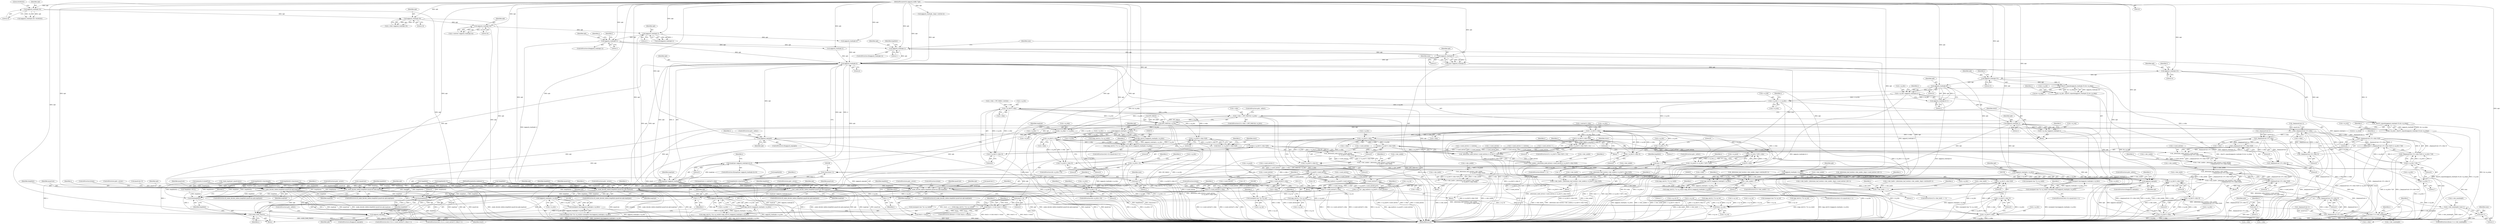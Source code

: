 digraph "0_Android_eeb4e45d5683f88488c083ecf142dc89bc3f0b47_8@API" {
"1000267" [label="(Call,oggpack_read(opb,1))"];
"1000250" [label="(Call,oggpack_read(opb,1))"];
"1000229" [label="(Call,oggpack_read(opb,1))"];
"1000185" [label="(Call,oggpack_read(opb,24))"];
"1000160" [label="(Call,oggpack_read(opb,16))"];
"1000151" [label="(Call,oggpack_read(opb,24))"];
"1000129" [label="(MethodParameterIn,oggpack_buffer *opb)"];
"1000274" [label="(Call,oggpack_read(opb,5))"];
"1000267" [label="(Call,oggpack_read(opb,1))"];
"1000472" [label="(Call,oggpack_read(opb,4))"];
"1000469" [label="(Call,(maptype=oggpack_read(opb,4))>0)"];
"1000470" [label="(Call,maptype=oggpack_read(opb,4))"];
"1000573" [label="(Call,_make_decode_table(s,lengthlist,quantvals,opb,maptype))"];
"1001157" [label="(Call,oggpack_eop(opb))"];
"1001160" [label="(Call,free(lengthlist))"];
"1001166" [label="(Call,vorbis_book_clear(s))"];
"1001168" [label="(Call,free(lengthlist))"];
"1000733" [label="(Call,_make_decode_table(s,lengthlist,quantvals,opb,maptype))"];
"1000893" [label="(Call,_make_decode_table(s,lengthlist,quantvals,opb,maptype))"];
"1000970" [label="(Call,_make_decode_table(s,lengthlist,quantvals,opb,maptype))"];
"1001021" [label="(Call,_make_decode_table(s,lengthlist,quantvals,opb,maptype))"];
"1001087" [label="(Call,oggpack_read(opb,s->q_bits))"];
"1001085" [label="(Call,(unsigned char)oggpack_read(opb,s->q_bits))"];
"1001077" [label="(Call,((unsigned char *)(s->q_val))[i]=(unsigned char)oggpack_read(opb,s->q_bits))"];
"1001119" [label="(Call,oggpack_read(opb,s->q_bits))"];
"1001117" [label="(Call,(ogg_uint16_t)oggpack_read(opb,s->q_bits))"];
"1001109" [label="(Call,((ogg_uint16_t *)(s->q_val))[i]=(ogg_uint16_t)oggpack_read(opb,s->q_bits))"];
"1000482" [label="(Call,oggpack_read(opb,32))"];
"1000481" [label="(Call,_float32_unpack(oggpack_read(opb,32),&s->q_minp))"];
"1000477" [label="(Call,s->q_min=_float32_unpack(oggpack_read(opb,32),&s->q_minp))"];
"1000494" [label="(Call,oggpack_read(opb,32))"];
"1000493" [label="(Call,_float32_unpack(oggpack_read(opb,32),&s->q_delp))"];
"1000489" [label="(Call,s->q_del=_float32_unpack(oggpack_read(opb,32),&s->q_delp))"];
"1000517" [label="(Call,s->q_del>>=s->q_bits)"];
"1000524" [label="(Call,s->q_delp+=s->q_bits)"];
"1000592" [label="(Call,s->q_bits*s->dim)"];
"1000590" [label="(Call,(s->q_bits*s->dim+8)/8)"];
"1000588" [label="(Call,total1=(s->q_bits*s->dim+8)/8)"];
"1000639" [label="(Call,total1<=4)"];
"1000638" [label="(Call,total1<=4 && total1<=total2)"];
"1000642" [label="(Call,total1<=total2)"];
"1000591" [label="(Call,s->q_bits*s->dim+8)"];
"1000602" [label="(Call,s->dim > (INT_MAX-8)/s->q_bits)"];
"1000620" [label="(Call,_ilog(quantvals-1)*s->dim)"];
"1000618" [label="(Call,(_ilog(quantvals-1)*s->dim+8)/8)"];
"1000615" [label="(Call,total2=(_ilog(quantvals-1)*s->dim+8)/8+(s->q_bits+7)/8)"];
"1000617" [label="(Call,(_ilog(quantvals-1)*s->dim+8)/8+(s->q_bits+7)/8)"];
"1000619" [label="(Call,_ilog(quantvals-1)*s->dim+8)"];
"1000704" [label="(Call,s->q_bits*s->dim)"];
"1000702" [label="(Call,(s->q_bits*s->dim+8)/8)"];
"1000698" [label="(Call,_determine_node_bytes(s->used_entries,\n                                           (s->q_bits*s->dim+8)/8))"];
"1000694" [label="(Call,s->dec_nodeb=_determine_node_bytes(s->used_entries,\n                                           (s->q_bits*s->dim+8)/8))"];
"1000717" [label="(Call,_determine_leaf_words(s->dec_nodeb,\n                                           (s->q_bits*s->dim+8)/8))"];
"1000713" [label="(Call,s->dec_leafw=_determine_leaf_words(s->dec_nodeb,\n                                           (s->q_bits*s->dim+8)/8))"];
"1001134" [label="(Call,s->dec_leafw == 1)"];
"1001128" [label="(Call,s->dec_nodeb==1)"];
"1000703" [label="(Call,s->q_bits*s->dim+8)"];
"1000723" [label="(Call,s->q_bits*s->dim)"];
"1000721" [label="(Call,(s->q_bits*s->dim+8)/8)"];
"1000722" [label="(Call,s->q_bits*s->dim+8)"];
"1000862" [label="(Call,_ilog(quantvals-1)*s->dim)"];
"1000860" [label="(Call,(_ilog(quantvals-1)*s->dim+8)/8)"];
"1000856" [label="(Call,_determine_node_bytes(s->used_entries,\n                                           (_ilog(quantvals-1)*s->dim+8)/8))"];
"1000852" [label="(Call,s->dec_nodeb=_determine_node_bytes(s->used_entries,\n                                           (_ilog(quantvals-1)*s->dim+8)/8))"];
"1000876" [label="(Call,_determine_leaf_words(s->dec_nodeb,\n                                           (_ilog(quantvals-1)*s->dim+8)/8))"];
"1000872" [label="(Call,s->dec_leafw=_determine_leaf_words(s->dec_nodeb,\n                                           (_ilog(quantvals-1)*s->dim+8)/8))"];
"1000861" [label="(Call,_ilog(quantvals-1)*s->dim+8)"];
"1000882" [label="(Call,_ilog(quantvals-1)*s->dim)"];
"1000880" [label="(Call,(_ilog(quantvals-1)*s->dim+8)/8)"];
"1000881" [label="(Call,_ilog(quantvals-1)*s->dim+8)"];
"1000606" [label="(Call,(INT_MAX-8)/s->q_bits)"];
"1000630" [label="(Call,(s->q_bits+7)/8)"];
"1000631" [label="(Call,s->q_bits+7)"];
"1000679" [label="(Call,oggpack_read(opb,s->q_bits))"];
"1000677" [label="(Call,(ogg_uint16_t)oggpack_read(opb,s->q_bits))"];
"1000669" [label="(Call,((ogg_uint16_t *)s->q_val)[i]=(ogg_uint16_t)oggpack_read(opb,s->q_bits))"];
"1000685" [label="(Call,oggpack_eop(opb))"];
"1000753" [label="(Call,s->q_bits<=8)"];
"1000790" [label="(Call,oggpack_read(opb,s->q_bits))"];
"1000788" [label="(Call,(unsigned char)oggpack_read(opb,s->q_bits))"];
"1000780" [label="(Call,((unsigned char *)s->q_val)[i]=(unsigned char)oggpack_read(opb,s->q_bits))"];
"1000836" [label="(Call,oggpack_eop(opb))"];
"1000830" [label="(Call,oggpack_read(opb,s->q_bits))"];
"1000828" [label="(Call,(ogg_uint16_t)oggpack_read(opb,s->q_bits))"];
"1000820" [label="(Call,((ogg_uint16_t *)s->q_val)[i]=(ogg_uint16_t)oggpack_read(opb,s->q_bits))"];
"1000915" [label="(Call,s->q_bits*s->dim)"];
"1000913" [label="(Call,(s->q_bits*s->dim+8)/8)"];
"1000912" [label="(Call,(s->q_bits*s->dim+8)/8 <=4)"];
"1000914" [label="(Call,s->q_bits*s->dim+8)"];
"1000941" [label="(Call,s->q_bits*s->dim)"];
"1000939" [label="(Call,(s->q_bits*s->dim+8)/8)"];
"1000935" [label="(Call,_determine_node_bytes(s->used_entries,(s->q_bits*s->dim+8)/8))"];
"1000931" [label="(Call,s->dec_nodeb=_determine_node_bytes(s->used_entries,(s->q_bits*s->dim+8)/8))"];
"1000954" [label="(Call,_determine_leaf_words(s->dec_nodeb,(s->q_bits*s->dim+8)/8))"];
"1000950" [label="(Call,s->dec_leafw=_determine_leaf_words(s->dec_nodeb,(s->q_bits*s->dim+8)/8))"];
"1000940" [label="(Call,s->q_bits*s->dim+8)"];
"1000960" [label="(Call,s->q_bits*s->dim)"];
"1000958" [label="(Call,(s->q_bits*s->dim+8)/8)"];
"1000959" [label="(Call,s->q_bits*s->dim+8)"];
"1001032" [label="(Call,(s->q_bits+7)/8*s->dim)"];
"1001028" [label="(Call,s->q_pack=(s->q_bits+7)/8*s->dim)"];
"1001048" [label="(Call,s->q_pack*s->used_entries)"];
"1001047" [label="(Call,_ogg_malloc(s->q_pack*s->used_entries))"];
"1001043" [label="(Call,s->q_val=_ogg_malloc(s->q_pack*s->used_entries))"];
"1001079" [label="(Call,(unsigned char *)(s->q_val))"];
"1001170" [label="(Call,free(s->q_val))"];
"1001111" [label="(Call,(ogg_uint16_t *)(s->q_val))"];
"1001068" [label="(Call,s->used_entries*s->dim)"];
"1001066" [label="(Call,i<s->used_entries*s->dim)"];
"1001075" [label="(Call,i++)"];
"1001100" [label="(Call,s->used_entries*s->dim)"];
"1001098" [label="(Call,i<s->used_entries*s->dim)"];
"1001107" [label="(Call,i++)"];
"1001033" [label="(Call,s->q_bits+7)"];
"1001038" [label="(Call,8*s->dim)"];
"1001056" [label="(Call,s->q_bits<=8)"];
"1000506" [label="(Call,oggpack_read(opb,4))"];
"1000501" [label="(Call,s->q_bits=oggpack_read(opb,4)+1)"];
"1000505" [label="(Call,oggpack_read(opb,4)+1)"];
"1000514" [label="(Call,oggpack_read(opb,1))"];
"1000510" [label="(Call,s->q_seq=oggpack_read(opb,1))"];
"1000272" [label="(Call,num=oggpack_read(opb,5))"];
"1000278" [label="(Call,num==-1)"];
"1000287" [label="(Call,(char)(num+1))"];
"1000283" [label="(Call,lengthlist[i]=(char)(num+1))"];
"1000289" [label="(Call,num+1)"];
"1000297" [label="(Call,num+1>s->dec_maxlength)"];
"1000298" [label="(Call,num+1)"];
"1000304" [label="(Call,s->dec_maxlength=num+1)"];
"1000308" [label="(Call,num+1)"];
"1000761" [label="(Identifier,s)"];
"1001029" [label="(Call,s->q_pack)"];
"1000723" [label="(Call,s->q_bits*s->dim)"];
"1001159" [label="(ControlStructure,goto _eofout;)"];
"1001020" [label="(ControlStructure,if(_make_decode_table(s,lengthlist,quantvals,opb,maptype)))"];
"1001124" [label="(ControlStructure,break;)"];
"1001048" [label="(Call,s->q_pack*s->used_entries)"];
"1000230" [label="(Identifier,opb)"];
"1000838" [label="(ControlStructure,goto _eofout;)"];
"1000495" [label="(Identifier,opb)"];
"1001089" [label="(Call,s->q_bits)"];
"1000819" [label="(Identifier,i)"];
"1000635" [label="(Literal,7)"];
"1001120" [label="(Identifier,opb)"];
"1000505" [label="(Call,oggpack_read(opb,4)+1)"];
"1000852" [label="(Call,s->dec_nodeb=_determine_node_bytes(s->used_entries,\n                                           (_ilog(quantvals-1)*s->dim+8)/8))"];
"1000161" [label="(Identifier,opb)"];
"1000912" [label="(Call,(s->q_bits*s->dim+8)/8 <=4)"];
"1001027" [label="(ControlStructure,goto _errout;)"];
"1000894" [label="(Identifier,s)"];
"1001002" [label="(Call,s->dec_leafw=_determine_leaf_words(s->dec_nodeb,_ilog(s->used_entries-1)/8+1))"];
"1001169" [label="(Identifier,lengthlist)"];
"1000791" [label="(Identifier,opb)"];
"1000154" [label="(Literal,0x564342)"];
"1000712" [label="(Literal,8)"];
"1000309" [label="(Identifier,num)"];
"1000806" [label="(Call,!s->q_val)"];
"1001047" [label="(Call,_ogg_malloc(s->q_pack*s->used_entries))"];
"1000615" [label="(Call,total2=(_ilog(quantvals-1)*s->dim+8)/8+(s->q_bits+7)/8)"];
"1000285" [label="(Identifier,lengthlist)"];
"1000290" [label="(Identifier,num)"];
"1001094" [label="(ControlStructure,for(i=0;i<s->used_entries*s->dim;i++))"];
"1000900" [label="(ControlStructure,break;)"];
"1000479" [label="(Identifier,s)"];
"1000625" [label="(Call,s->dim)"];
"1000751" [label="(Block,)"];
"1000968" [label="(Literal,8)"];
"1000277" [label="(ControlStructure,if(num==-1))"];
"1000297" [label="(Call,num+1>s->dec_maxlength)"];
"1000266" [label="(ControlStructure,if(oggpack_read(opb,1)))"];
"1000883" [label="(Call,_ilog(quantvals-1))"];
"1001163" [label="(Literal,0)"];
"1000256" [label="(Identifier,i)"];
"1001069" [label="(Call,s->used_entries)"];
"1001100" [label="(Call,s->used_entries*s->dim)"];
"1000636" [label="(Literal,8)"];
"1000246" [label="(Call,!lengthlist)"];
"1001147" [label="(Identifier,s)"];
"1000607" [label="(Call,INT_MAX-8)"];
"1000940" [label="(Call,s->q_bits*s->dim+8)"];
"1001153" [label="(Identifier,s)"];
"1000972" [label="(Identifier,lengthlist)"];
"1001044" [label="(Call,s->q_val)"];
"1000881" [label="(Call,_ilog(quantvals-1)*s->dim+8)"];
"1000733" [label="(Call,_make_decode_table(s,lengthlist,quantvals,opb,maptype))"];
"1001068" [label="(Call,s->used_entries*s->dim)"];
"1000613" [label="(ControlStructure,goto _eofout;)"];
"1000731" [label="(Literal,8)"];
"1000521" [label="(Call,s->q_bits)"];
"1000268" [label="(Identifier,opb)"];
"1000644" [label="(Identifier,total2)"];
"1000580" [label="(ControlStructure,break;)"];
"1000835" [label="(ControlStructure,if(oggpack_eop(opb)))"];
"1000264" [label="(Identifier,i)"];
"1000579" [label="(ControlStructure,goto _errout;)"];
"1001128" [label="(Call,s->dec_nodeb==1)"];
"1000743" [label="(Identifier,s)"];
"1001063" [label="(Call,i=0)"];
"1000511" [label="(Call,s->q_seq)"];
"1000186" [label="(Identifier,opb)"];
"1000916" [label="(Call,s->q_bits)"];
"1000970" [label="(Call,_make_decode_table(s,lengthlist,quantvals,opb,maptype))"];
"1000779" [label="(Identifier,i)"];
"1000704" [label="(Call,s->q_bits*s->dim)"];
"1000922" [label="(Literal,8)"];
"1000670" [label="(Call,((ogg_uint16_t *)s->q_val)[i])"];
"1001160" [label="(Call,free(lengthlist))"];
"1000955" [label="(Call,s->dec_nodeb)"];
"1001064" [label="(Identifier,i)"];
"1001133" [label="(ControlStructure,if (s->dec_leafw == 1))"];
"1001098" [label="(Call,i<s->used_entries*s->dim)"];
"1001161" [label="(Identifier,lengthlist)"];
"1001028" [label="(Call,s->q_pack=(s->q_bits+7)/8*s->dim)"];
"1001096" [label="(Identifier,i)"];
"1000641" [label="(Literal,4)"];
"1000648" [label="(Identifier,s)"];
"1000978" [label="(Block,)"];
"1000525" [label="(Call,s->q_delp)"];
"1000512" [label="(Identifier,s)"];
"1000754" [label="(Call,s->q_bits)"];
"1000891" [label="(Literal,8)"];
"1000857" [label="(Call,s->used_entries)"];
"1000282" [label="(ControlStructure,goto _eofout;)"];
"1001032" [label="(Call,(s->q_bits+7)/8*s->dim)"];
"1000919" [label="(Call,s->dim)"];
"1000924" [label="(Literal,4)"];
"1000472" [label="(Call,oggpack_read(opb,4))"];
"1000404" [label="(Call,!lengthlist)"];
"1000976" [label="(ControlStructure,goto _errout;)"];
"1000473" [label="(Identifier,opb)"];
"1001021" [label="(Call,_make_decode_table(s,lengthlist,quantvals,opb,maptype))"];
"1001045" [label="(Identifier,s)"];
"1000711" [label="(Literal,8)"];
"1000890" [label="(Literal,8)"];
"1000482" [label="(Call,oggpack_read(opb,32))"];
"1000913" [label="(Call,(s->q_bits*s->dim+8)/8)"];
"1000699" [label="(Call,s->used_entries)"];
"1000715" [label="(Identifier,s)"];
"1000753" [label="(Call,s->q_bits<=8)"];
"1000822" [label="(Call,(ogg_uint16_t *)s->q_val)"];
"1000477" [label="(Call,s->q_min=_float32_unpack(oggpack_read(opb,32),&s->q_minp))"];
"1000308" [label="(Call,num+1)"];
"1001095" [label="(Call,i=0)"];
"1001101" [label="(Call,s->used_entries)"];
"1000475" [label="(Literal,0)"];
"1000590" [label="(Call,(s->q_bits*s->dim+8)/8)"];
"1000898" [label="(Identifier,maptype)"];
"1000551" [label="(Call,s->dec_leafw=_determine_leaf_words(s->dec_nodeb,_ilog(s->entries)/8+1))"];
"1000896" [label="(Identifier,quantvals)"];
"1001022" [label="(Identifier,s)"];
"1000528" [label="(Call,s->q_bits)"];
"1000573" [label="(Call,_make_decode_table(s,lengthlist,quantvals,opb,maptype))"];
"1000694" [label="(Call,s->dec_nodeb=_determine_node_bytes(s->used_entries,\n                                           (s->q_bits*s->dim+8)/8))"];
"1000137" [label="(Call,quantvals=0)"];
"1000577" [label="(Identifier,opb)"];
"1001034" [label="(Call,s->q_bits)"];
"1000734" [label="(Identifier,s)"];
"1000752" [label="(ControlStructure,if(s->q_bits<=8))"];
"1001072" [label="(Call,s->dim)"];
"1001107" [label="(Call,i++)"];
"1000948" [label="(Literal,8)"];
"1000771" [label="(ControlStructure,for(i=0;i<quantvals;i++))"];
"1000702" [label="(Call,(s->q_bits*s->dim+8)/8)"];
"1000314" [label="(Identifier,lengthlist)"];
"1000153" [label="(Literal,24)"];
"1000632" [label="(Call,s->q_bits)"];
"1001038" [label="(Call,8*s->dim)"];
"1001039" [label="(Literal,8)"];
"1000954" [label="(Call,_determine_leaf_words(s->dec_nodeb,(s->q_bits*s->dim+8)/8))"];
"1000502" [label="(Call,s->q_bits)"];
"1000757" [label="(Literal,8)"];
"1000302" [label="(Identifier,s)"];
"1000478" [label="(Call,s->q_min)"];
"1001062" [label="(ControlStructure,for(i=0;i<s->used_entries*s->dim;i++))"];
"1000640" [label="(Identifier,total1)"];
"1000603" [label="(Call,s->dim)"];
"1000766" [label="(Call,!s->q_val)"];
"1000961" [label="(Call,s->q_bits)"];
"1000677" [label="(Call,(ogg_uint16_t)oggpack_read(opb,s->q_bits))"];
"1001108" [label="(Identifier,i)"];
"1000637" [label="(ControlStructure,if(total1<=4 && total1<=total2))"];
"1001040" [label="(Call,s->dim)"];
"1000483" [label="(Identifier,opb)"];
"1000575" [label="(Identifier,lengthlist)"];
"1000227" [label="(Call,(int)oggpack_read(opb,1))"];
"1000493" [label="(Call,_float32_unpack(oggpack_read(opb,32),&s->q_delp))"];
"1000231" [label="(Literal,1)"];
"1001119" [label="(Call,oggpack_read(opb,s->q_bits))"];
"1000964" [label="(Call,s->dim)"];
"1001132" [label="(Literal,1)"];
"1000897" [label="(Identifier,opb)"];
"1000593" [label="(Call,s->q_bits)"];
"1000143" [label="(Call,memset(s,0,sizeof(*s)))"];
"1000160" [label="(Call,oggpack_read(opb,16))"];
"1001127" [label="(ControlStructure,if (s->dec_nodeb==1))"];
"1000932" [label="(Call,s->dec_nodeb)"];
"1000385" [label="(Call,s->used_entries=s->entries)"];
"1000967" [label="(Literal,8)"];
"1000856" [label="(Call,_determine_node_bytes(s->used_entries,\n                                           (_ilog(quantvals-1)*s->dim+8)/8))"];
"1000950" [label="(Call,s->dec_leafw=_determine_leaf_words(s->dec_nodeb,(s->q_bits*s->dim+8)/8))"];
"1001116" [label="(Identifier,i)"];
"1000299" [label="(Identifier,num)"];
"1000616" [label="(Identifier,total2)"];
"1001025" [label="(Identifier,opb)"];
"1000722" [label="(Call,s->q_bits*s->dim+8)"];
"1000877" [label="(Call,s->dec_nodeb)"];
"1001066" [label="(Call,i<s->used_entries*s->dim)"];
"1000578" [label="(Identifier,maptype)"];
"1000133" [label="(Call,*lengthlist=NULL)"];
"1001136" [label="(Identifier,s)"];
"1000300" [label="(Literal,1)"];
"1000129" [label="(MethodParameterIn,oggpack_buffer *opb)"];
"1000830" [label="(Call,oggpack_read(opb,s->q_bits))"];
"1001109" [label="(Call,((ogg_uint16_t *)(s->q_val))[i]=(ogg_uint16_t)oggpack_read(opb,s->q_bits))"];
"1001033" [label="(Call,s->q_bits+7)"];
"1000510" [label="(Call,s->q_seq=oggpack_read(opb,1))"];
"1000501" [label="(Call,s->q_bits=oggpack_read(opb,4)+1)"];
"1000296" [label="(ControlStructure,if(num+1>s->dec_maxlength))"];
"1001076" [label="(Identifier,i)"];
"1000820" [label="(Call,((ogg_uint16_t *)s->q_val)[i]=(ogg_uint16_t)oggpack_read(opb,s->q_bits))"];
"1001037" [label="(Literal,7)"];
"1000305" [label="(Call,s->dec_maxlength)"];
"1000837" [label="(Identifier,opb)"];
"1000471" [label="(Identifier,maptype)"];
"1000283" [label="(Call,lengthlist[i]=(char)(num+1))"];
"1000638" [label="(Call,total1<=4 && total1<=total2)"];
"1000655" [label="(Call,!s->q_val)"];
"1000267" [label="(Call,oggpack_read(opb,1))"];
"1001087" [label="(Call,oggpack_read(opb,s->q_bits))"];
"1000278" [label="(Call,num==-1)"];
"1001156" [label="(ControlStructure,if(oggpack_eop(opb)))"];
"1000604" [label="(Identifier,s)"];
"1000668" [label="(Identifier,i)"];
"1000880" [label="(Call,(_ilog(quantvals-1)*s->dim+8)/8)"];
"1000738" [label="(Identifier,maptype)"];
"1001055" [label="(ControlStructure,if(s->q_bits<=8))"];
"1000679" [label="(Call,oggpack_read(opb,s->q_bits))"];
"1000936" [label="(Call,s->used_entries)"];
"1000524" [label="(Call,s->q_delp+=s->q_bits)"];
"1000289" [label="(Call,num+1)"];
"1000596" [label="(Call,s->dim)"];
"1000181" [label="(Call,s->entries=oggpack_read(opb,24))"];
"1000981" [label="(Identifier,s)"];
"1000572" [label="(ControlStructure,if(_make_decode_table(s,lengthlist,quantvals,opb,maptype)))"];
"1000782" [label="(Call,(unsigned char *)s->q_val)"];
"1000870" [label="(Literal,8)"];
"1000229" [label="(Call,oggpack_read(opb,1))"];
"1000490" [label="(Call,s->q_del)"];
"1000740" [label="(ControlStructure,goto _errout;)"];
"1001085" [label="(Call,(unsigned char)oggpack_read(opb,s->q_bits))"];
"1000960" [label="(Call,s->q_bits*s->dim)"];
"1000249" [label="(ControlStructure,if(oggpack_read(opb,1)))"];
"1001079" [label="(Call,(unsigned char *)(s->q_val))"];
"1000939" [label="(Call,(s->q_bits*s->dim+8)/8)"];
"1000519" [label="(Identifier,s)"];
"1000681" [label="(Call,s->q_bits)"];
"1000469" [label="(Call,(maptype=oggpack_read(opb,4))>0)"];
"1000298" [label="(Call,num+1)"];
"1000873" [label="(Call,s->dec_leafw)"];
"1000451" [label="(Call,lengthlist[i]=(char)length)"];
"1001111" [label="(Call,(ogg_uint16_t *)(s->q_val))"];
"1000884" [label="(Call,quantvals-1)"];
"1000680" [label="(Identifier,opb)"];
"1000514" [label="(Call,oggpack_read(opb,1))"];
"1000304" [label="(Call,s->dec_maxlength=num+1)"];
"1000555" [label="(Call,_determine_leaf_words(s->dec_nodeb,_ilog(s->entries)/8+1))"];
"1000487" [label="(Identifier,s)"];
"1000952" [label="(Identifier,s)"];
"1000187" [label="(Literal,24)"];
"1000684" [label="(ControlStructure,if(oggpack_eop(opb)))"];
"1000691" [label="(Identifier,s)"];
"1000485" [label="(Call,&s->q_minp)"];
"1000470" [label="(Call,maptype=oggpack_read(opb,4))"];
"1001023" [label="(Identifier,lengthlist)"];
"1000895" [label="(Identifier,lengthlist)"];
"1000928" [label="(Identifier,s)"];
"1000713" [label="(Call,s->dec_leafw=_determine_leaf_words(s->dec_nodeb,\n                                           (s->q_bits*s->dim+8)/8))"];
"1000945" [label="(Call,s->dim)"];
"1000532" [label="(Identifier,maptype)"];
"1000586" [label="(Block,)"];
"1000792" [label="(Call,s->q_bits)"];
"1000959" [label="(Call,s->q_bits*s->dim+8)"];
"1000601" [label="(ControlStructure,if (s->dim > (INT_MAX-8)/s->q_bits))"];
"1001110" [label="(Call,((ogg_uint16_t *)(s->q_val))[i])"];
"1000688" [label="(ControlStructure,goto _eofout;)"];
"1000923" [label="(Literal,8)"];
"1001056" [label="(Call,s->q_bits<=8)"];
"1000517" [label="(Call,s->q_del>>=s->q_bits)"];
"1000703" [label="(Call,s->q_bits*s->dim+8)"];
"1000591" [label="(Call,s->q_bits*s->dim+8)"];
"1001141" [label="(Identifier,s)"];
"1000620" [label="(Call,_ilog(quantvals-1)*s->dim)"];
"1000780" [label="(Call,((unsigned char *)s->q_val)[i]=(unsigned char)oggpack_read(opb,s->q_bits))"];
"1000275" [label="(Identifier,opb)"];
"1000915" [label="(Call,s->q_bits*s->dim)"];
"1000874" [label="(Identifier,s)"];
"1000788" [label="(Call,(unsigned char)oggpack_read(opb,s->q_bits))"];
"1000708" [label="(Call,s->dim)"];
"1000639" [label="(Call,total1<=4)"];
"1001104" [label="(Call,s->dim)"];
"1001026" [label="(Identifier,maptype)"];
"1000499" [label="(Identifier,s)"];
"1000951" [label="(Call,s->dec_leafw)"];
"1000633" [label="(Identifier,s)"];
"1000617" [label="(Call,(_ilog(quantvals-1)*s->dim+8)/8+(s->q_bits+7)/8)"];
"1000642" [label="(Call,total1<=total2)"];
"1000730" [label="(Literal,8)"];
"1000671" [label="(Call,(ogg_uint16_t *)s->q_val)"];
"1001121" [label="(Call,s->q_bits)"];
"1000669" [label="(Call,((ogg_uint16_t *)s->q_val)[i]=(ogg_uint16_t)oggpack_read(opb,s->q_bits))"];
"1000867" [label="(Call,s->dim)"];
"1001166" [label="(Call,vorbis_book_clear(s))"];
"1000695" [label="(Call,s->dec_nodeb)"];
"1000664" [label="(Call,i<quantvals)"];
"1001024" [label="(Identifier,quantvals)"];
"1000507" [label="(Identifier,opb)"];
"1000279" [label="(Identifier,num)"];
"1001088" [label="(Identifier,opb)"];
"1000599" [label="(Literal,8)"];
"1000270" [label="(Block,)"];
"1001176" [label="(Literal,1)"];
"1000588" [label="(Call,total1=(s->q_bits*s->dim+8)/8)"];
"1000276" [label="(Literal,5)"];
"1000629" [label="(Literal,8)"];
"1000156" [label="(Call,s->dim=oggpack_read(opb,16))"];
"1001134" [label="(Call,s->dec_leafw == 1)"];
"1000272" [label="(Call,num=oggpack_read(opb,5))"];
"1001075" [label="(Call,i++)"];
"1000294" [label="(Identifier,s)"];
"1001060" [label="(Literal,8)"];
"1000942" [label="(Call,s->q_bits)"];
"1000310" [label="(Literal,1)"];
"1000576" [label="(Identifier,quantvals)"];
"1000252" [label="(Literal,1)"];
"1000832" [label="(Call,s->q_bits)"];
"1000717" [label="(Call,_determine_leaf_words(s->dec_nodeb,\n                                           (s->q_bits*s->dim+8)/8))"];
"1000935" [label="(Call,_determine_node_bytes(s->used_entries,(s->q_bits*s->dim+8)/8))"];
"1000468" [label="(ControlStructure,if((maptype=oggpack_read(opb,4))>0))"];
"1000643" [label="(Identifier,total1)"];
"1000860" [label="(Call,(_ilog(quantvals-1)*s->dim+8)/8)"];
"1001177" [label="(MethodReturn,int)"];
"1000476" [label="(Block,)"];
"1001052" [label="(Call,s->used_entries)"];
"1000931" [label="(Call,s->dec_nodeb=_determine_node_bytes(s->used_entries,(s->q_bits*s->dim+8)/8))"];
"1001167" [label="(Identifier,s)"];
"1000714" [label="(Call,s->dec_leafw)"];
"1000925" [label="(Block,)"];
"1000949" [label="(Literal,8)"];
"1000284" [label="(Call,lengthlist[i])"];
"1001168" [label="(Call,free(lengthlist))"];
"1000152" [label="(Identifier,opb)"];
"1000621" [label="(Call,_ilog(quantvals-1))"];
"1000735" [label="(Identifier,lengthlist)"];
"1000306" [label="(Identifier,s)"];
"1000269" [label="(Literal,1)"];
"1000610" [label="(Call,s->q_bits)"];
"1000592" [label="(Call,s->q_bits*s->dim)"];
"1000273" [label="(Identifier,num)"];
"1000745" [label="(Call,s->q_val=0)"];
"1000341" [label="(Call,oggpack_read(opb,5))"];
"1000381" [label="(Call,oggpack_read(opb,5))"];
"1001058" [label="(Identifier,s)"];
"1000811" [label="(ControlStructure,for(i=0;i<quantvals;i++))"];
"1000250" [label="(Call,oggpack_read(opb,1))"];
"1001172" [label="(Identifier,s)"];
"1000508" [label="(Literal,4)"];
"1000484" [label="(Literal,32)"];
"1001157" [label="(Call,oggpack_eop(opb))"];
"1000737" [label="(Identifier,opb)"];
"1000494" [label="(Call,oggpack_read(opb,32))"];
"1000274" [label="(Call,oggpack_read(opb,5))"];
"1001158" [label="(Identifier,opb)"];
"1000515" [label="(Identifier,opb)"];
"1000509" [label="(Literal,1)"];
"1001057" [label="(Call,s->q_bits)"];
"1000526" [label="(Identifier,s)"];
"1000506" [label="(Call,oggpack_read(opb,4))"];
"1000686" [label="(Identifier,opb)"];
"1000836" [label="(Call,oggpack_eop(opb))"];
"1000628" [label="(Literal,8)"];
"1001129" [label="(Call,s->dec_nodeb)"];
"1000958" [label="(Call,(s->q_bits*s->dim+8)/8)"];
"1001170" [label="(Call,free(s->q_val))"];
"1000131" [label="(Block,)"];
"1001113" [label="(Call,s->q_val)"];
"1000899" [label="(ControlStructure,goto _errout;)"];
"1000491" [label="(Identifier,s)"];
"1001043" [label="(Call,s->q_val=_ogg_malloc(s->q_pack*s->used_entries))"];
"1000162" [label="(Literal,16)"];
"1000871" [label="(Literal,8)"];
"1000882" [label="(Call,_ilog(quantvals-1)*s->dim)"];
"1000887" [label="(Call,s->dim)"];
"1000736" [label="(Identifier,quantvals)"];
"1000893" [label="(Call,_make_decode_table(s,lengthlist,quantvals,opb,maptype))"];
"1000705" [label="(Call,s->q_bits)"];
"1001138" [label="(Literal,1)"];
"1000911" [label="(ControlStructure,if( (s->q_bits*s->dim+8)/8 <=4))"];
"1000645" [label="(Block,)"];
"1000902" [label="(Call,quantvals=s->entries*s->dim)"];
"1001077" [label="(Call,((unsigned char *)(s->q_val))[i]=(unsigned char)oggpack_read(opb,s->q_bits))"];
"1000630" [label="(Call,(s->q_bits+7)/8)"];
"1001067" [label="(Identifier,i)"];
"1000914" [label="(Call,s->q_bits*s->dim+8)"];
"1000319" [label="(Call,s->used_entries=s->entries)"];
"1000150" [label="(Call,oggpack_read(opb,24)!=0x564342)"];
"1000831" [label="(Identifier,opb)"];
"1000216" [label="(Call,s->dim > INT_MAX/s->entries)"];
"1000904" [label="(Call,s->entries*s->dim)"];
"1000481" [label="(Call,_float32_unpack(oggpack_read(opb,32),&s->q_minp))"];
"1000618" [label="(Call,(_ilog(quantvals-1)*s->dim+8)/8)"];
"1000863" [label="(Call,_ilog(quantvals-1))"];
"1000280" [label="(Call,-1)"];
"1000799" [label="(Identifier,s)"];
"1000589" [label="(Identifier,total1)"];
"1000474" [label="(Literal,4)"];
"1000292" [label="(Call,s->used_entries++)"];
"1001030" [label="(Identifier,s)"];
"1000497" [label="(Call,&s->q_delp)"];
"1000130" [label="(MethodParameterIn,codebook *s)"];
"1001081" [label="(Call,s->q_val)"];
"1000312" [label="(Call,lengthlist[i]=0)"];
"1000685" [label="(Call,oggpack_eop(opb))"];
"1000969" [label="(ControlStructure,if(_make_decode_table(s,lengthlist,quantvals,opb,maptype)))"];
"1000151" [label="(Call,oggpack_read(opb,24))"];
"1000631" [label="(Call,s->q_bits+7)"];
"1000974" [label="(Identifier,opb)"];
"1000516" [label="(Literal,1)"];
"1000724" [label="(Call,s->q_bits)"];
"1000876" [label="(Call,_determine_leaf_words(s->dec_nodeb,\n                                           (_ilog(quantvals-1)*s->dim+8)/8))"];
"1001049" [label="(Call,s->q_pack)"];
"1000489" [label="(Call,s->q_del=_float32_unpack(oggpack_read(opb,32),&s->q_delp))"];
"1000721" [label="(Call,(s->q_bits*s->dim+8)/8)"];
"1001171" [label="(Call,s->q_val)"];
"1000718" [label="(Call,s->dec_nodeb)"];
"1000872" [label="(Call,s->dec_leafw=_determine_leaf_words(s->dec_nodeb,\n                                           (_ilog(quantvals-1)*s->dim+8)/8))"];
"1000660" [label="(ControlStructure,for(i=0;i<quantvals;i++))"];
"1000185" [label="(Call,oggpack_read(opb,24))"];
"1000862" [label="(Call,_ilog(quantvals-1)*s->dim)"];
"1000574" [label="(Identifier,s)"];
"1000584" [label="(Call,_book_maptype1_quantvals(s))"];
"1001099" [label="(Identifier,i)"];
"1000619" [label="(Call,_ilog(quantvals-1)*s->dim+8)"];
"1000420" [label="(Call,oggpack_read(opb,_ilog(s->entries-i)))"];
"1000503" [label="(Identifier,s)"];
"1001078" [label="(Call,((unsigned char *)(s->q_val))[i])"];
"1001013" [label="(Call,s->used_entries-1)"];
"1000496" [label="(Literal,32)"];
"1000853" [label="(Call,s->dec_nodeb)"];
"1000781" [label="(Call,((unsigned char *)s->q_val)[i])"];
"1000828" [label="(Call,(ogg_uint16_t)oggpack_read(opb,s->q_bits))"];
"1000973" [label="(Identifier,quantvals)"];
"1000727" [label="(Call,s->dim)"];
"1000600" [label="(Literal,8)"];
"1000291" [label="(Literal,1)"];
"1001135" [label="(Call,s->dec_leafw)"];
"1000602" [label="(Call,s->dim > (INT_MAX-8)/s->q_bits)"];
"1000251" [label="(Identifier,opb)"];
"1001117" [label="(Call,(ogg_uint16_t)oggpack_read(opb,s->q_bits))"];
"1001084" [label="(Identifier,i)"];
"1000975" [label="(Identifier,maptype)"];
"1001006" [label="(Call,_determine_leaf_words(s->dec_nodeb,_ilog(s->used_entries-1)/8+1))"];
"1000790" [label="(Call,oggpack_read(opb,s->q_bits))"];
"1000821" [label="(Call,((ogg_uint16_t *)s->q_val)[i])"];
"1000301" [label="(Call,s->dec_maxlength)"];
"1000287" [label="(Call,(char)(num+1))"];
"1000350" [label="(Call,lengthlist[i]=(char)(num+1))"];
"1000698" [label="(Call,_determine_node_bytes(s->used_entries,\n                                           (s->q_bits*s->dim+8)/8))"];
"1000606" [label="(Call,(INT_MAX-8)/s->q_bits)"];
"1000941" [label="(Call,s->q_bits*s->dim)"];
"1000321" [label="(Identifier,s)"];
"1000732" [label="(ControlStructure,if(_make_decode_table(s,lengthlist,quantvals,opb,maptype)))"];
"1000518" [label="(Call,s->q_del)"];
"1000861" [label="(Call,_ilog(quantvals-1)*s->dim+8)"];
"1000841" [label="(Identifier,s)"];
"1000971" [label="(Identifier,s)"];
"1000892" [label="(ControlStructure,if(_make_decode_table(s,lengthlist,quantvals,opb,maptype)))"];
"1000755" [label="(Identifier,s)"];
"1000267" -> "1000266"  [label="AST: "];
"1000267" -> "1000269"  [label="CFG: "];
"1000268" -> "1000267"  [label="AST: "];
"1000269" -> "1000267"  [label="AST: "];
"1000273" -> "1000267"  [label="CFG: "];
"1000314" -> "1000267"  [label="CFG: "];
"1000267" -> "1001177"  [label="DDG: oggpack_read(opb,1)"];
"1000250" -> "1000267"  [label="DDG: opb"];
"1000274" -> "1000267"  [label="DDG: opb"];
"1000129" -> "1000267"  [label="DDG: opb"];
"1000267" -> "1000274"  [label="DDG: opb"];
"1000267" -> "1000472"  [label="DDG: opb"];
"1000250" -> "1000249"  [label="AST: "];
"1000250" -> "1000252"  [label="CFG: "];
"1000251" -> "1000250"  [label="AST: "];
"1000252" -> "1000250"  [label="AST: "];
"1000256" -> "1000250"  [label="CFG: "];
"1000321" -> "1000250"  [label="CFG: "];
"1000250" -> "1001177"  [label="DDG: oggpack_read(opb,1)"];
"1000229" -> "1000250"  [label="DDG: opb"];
"1000129" -> "1000250"  [label="DDG: opb"];
"1000250" -> "1000341"  [label="DDG: opb"];
"1000250" -> "1000472"  [label="DDG: opb"];
"1000229" -> "1000227"  [label="AST: "];
"1000229" -> "1000231"  [label="CFG: "];
"1000230" -> "1000229"  [label="AST: "];
"1000231" -> "1000229"  [label="AST: "];
"1000227" -> "1000229"  [label="CFG: "];
"1000229" -> "1001177"  [label="DDG: opb"];
"1000229" -> "1000227"  [label="DDG: opb"];
"1000229" -> "1000227"  [label="DDG: 1"];
"1000185" -> "1000229"  [label="DDG: opb"];
"1000129" -> "1000229"  [label="DDG: opb"];
"1000229" -> "1000381"  [label="DDG: opb"];
"1000185" -> "1000181"  [label="AST: "];
"1000185" -> "1000187"  [label="CFG: "];
"1000186" -> "1000185"  [label="AST: "];
"1000187" -> "1000185"  [label="AST: "];
"1000181" -> "1000185"  [label="CFG: "];
"1000185" -> "1001177"  [label="DDG: opb"];
"1000185" -> "1000181"  [label="DDG: opb"];
"1000185" -> "1000181"  [label="DDG: 24"];
"1000160" -> "1000185"  [label="DDG: opb"];
"1000129" -> "1000185"  [label="DDG: opb"];
"1000160" -> "1000156"  [label="AST: "];
"1000160" -> "1000162"  [label="CFG: "];
"1000161" -> "1000160"  [label="AST: "];
"1000162" -> "1000160"  [label="AST: "];
"1000156" -> "1000160"  [label="CFG: "];
"1000160" -> "1001177"  [label="DDG: opb"];
"1000160" -> "1000156"  [label="DDG: opb"];
"1000160" -> "1000156"  [label="DDG: 16"];
"1000151" -> "1000160"  [label="DDG: opb"];
"1000129" -> "1000160"  [label="DDG: opb"];
"1000151" -> "1000150"  [label="AST: "];
"1000151" -> "1000153"  [label="CFG: "];
"1000152" -> "1000151"  [label="AST: "];
"1000153" -> "1000151"  [label="AST: "];
"1000154" -> "1000151"  [label="CFG: "];
"1000151" -> "1001177"  [label="DDG: opb"];
"1000151" -> "1000150"  [label="DDG: opb"];
"1000151" -> "1000150"  [label="DDG: 24"];
"1000129" -> "1000151"  [label="DDG: opb"];
"1000129" -> "1000128"  [label="AST: "];
"1000129" -> "1001177"  [label="DDG: opb"];
"1000129" -> "1000274"  [label="DDG: opb"];
"1000129" -> "1000341"  [label="DDG: opb"];
"1000129" -> "1000381"  [label="DDG: opb"];
"1000129" -> "1000420"  [label="DDG: opb"];
"1000129" -> "1000472"  [label="DDG: opb"];
"1000129" -> "1000482"  [label="DDG: opb"];
"1000129" -> "1000494"  [label="DDG: opb"];
"1000129" -> "1000506"  [label="DDG: opb"];
"1000129" -> "1000514"  [label="DDG: opb"];
"1000129" -> "1000573"  [label="DDG: opb"];
"1000129" -> "1000679"  [label="DDG: opb"];
"1000129" -> "1000685"  [label="DDG: opb"];
"1000129" -> "1000733"  [label="DDG: opb"];
"1000129" -> "1000790"  [label="DDG: opb"];
"1000129" -> "1000830"  [label="DDG: opb"];
"1000129" -> "1000836"  [label="DDG: opb"];
"1000129" -> "1000893"  [label="DDG: opb"];
"1000129" -> "1000970"  [label="DDG: opb"];
"1000129" -> "1001021"  [label="DDG: opb"];
"1000129" -> "1001087"  [label="DDG: opb"];
"1000129" -> "1001119"  [label="DDG: opb"];
"1000129" -> "1001157"  [label="DDG: opb"];
"1000274" -> "1000272"  [label="AST: "];
"1000274" -> "1000276"  [label="CFG: "];
"1000275" -> "1000274"  [label="AST: "];
"1000276" -> "1000274"  [label="AST: "];
"1000272" -> "1000274"  [label="CFG: "];
"1000274" -> "1001177"  [label="DDG: opb"];
"1000274" -> "1000272"  [label="DDG: opb"];
"1000274" -> "1000272"  [label="DDG: 5"];
"1000274" -> "1000472"  [label="DDG: opb"];
"1000472" -> "1000470"  [label="AST: "];
"1000472" -> "1000474"  [label="CFG: "];
"1000473" -> "1000472"  [label="AST: "];
"1000474" -> "1000472"  [label="AST: "];
"1000470" -> "1000472"  [label="CFG: "];
"1000472" -> "1001177"  [label="DDG: opb"];
"1000472" -> "1000469"  [label="DDG: opb"];
"1000472" -> "1000469"  [label="DDG: 4"];
"1000472" -> "1000470"  [label="DDG: opb"];
"1000472" -> "1000470"  [label="DDG: 4"];
"1000341" -> "1000472"  [label="DDG: opb"];
"1000381" -> "1000472"  [label="DDG: opb"];
"1000420" -> "1000472"  [label="DDG: opb"];
"1000472" -> "1000482"  [label="DDG: opb"];
"1000472" -> "1000573"  [label="DDG: opb"];
"1000472" -> "1000679"  [label="DDG: opb"];
"1000472" -> "1000685"  [label="DDG: opb"];
"1000472" -> "1000790"  [label="DDG: opb"];
"1000472" -> "1000830"  [label="DDG: opb"];
"1000472" -> "1000836"  [label="DDG: opb"];
"1000472" -> "1000970"  [label="DDG: opb"];
"1000472" -> "1001021"  [label="DDG: opb"];
"1000469" -> "1000468"  [label="AST: "];
"1000469" -> "1000475"  [label="CFG: "];
"1000470" -> "1000469"  [label="AST: "];
"1000475" -> "1000469"  [label="AST: "];
"1000479" -> "1000469"  [label="CFG: "];
"1000532" -> "1000469"  [label="CFG: "];
"1000469" -> "1001177"  [label="DDG: (maptype=oggpack_read(opb,4))>0"];
"1000470" -> "1000469"  [label="DDG: maptype"];
"1000471" -> "1000470"  [label="AST: "];
"1000475" -> "1000470"  [label="CFG: "];
"1000470" -> "1001177"  [label="DDG: oggpack_read(opb,4)"];
"1000470" -> "1001177"  [label="DDG: maptype"];
"1000470" -> "1000573"  [label="DDG: maptype"];
"1000470" -> "1000733"  [label="DDG: maptype"];
"1000470" -> "1000893"  [label="DDG: maptype"];
"1000470" -> "1000970"  [label="DDG: maptype"];
"1000470" -> "1001021"  [label="DDG: maptype"];
"1000573" -> "1000572"  [label="AST: "];
"1000573" -> "1000578"  [label="CFG: "];
"1000574" -> "1000573"  [label="AST: "];
"1000575" -> "1000573"  [label="AST: "];
"1000576" -> "1000573"  [label="AST: "];
"1000577" -> "1000573"  [label="AST: "];
"1000578" -> "1000573"  [label="AST: "];
"1000579" -> "1000573"  [label="CFG: "];
"1000580" -> "1000573"  [label="CFG: "];
"1000573" -> "1001177"  [label="DDG: opb"];
"1000573" -> "1001177"  [label="DDG: s"];
"1000573" -> "1001177"  [label="DDG: maptype"];
"1000573" -> "1001177"  [label="DDG: quantvals"];
"1000573" -> "1001177"  [label="DDG: _make_decode_table(s,lengthlist,quantvals,opb,maptype)"];
"1000143" -> "1000573"  [label="DDG: s"];
"1000130" -> "1000573"  [label="DDG: s"];
"1000404" -> "1000573"  [label="DDG: lengthlist"];
"1000350" -> "1000573"  [label="DDG: lengthlist[i]"];
"1000283" -> "1000573"  [label="DDG: lengthlist[i]"];
"1000312" -> "1000573"  [label="DDG: lengthlist[i]"];
"1000451" -> "1000573"  [label="DDG: lengthlist[i]"];
"1000246" -> "1000573"  [label="DDG: lengthlist"];
"1000137" -> "1000573"  [label="DDG: quantvals"];
"1000514" -> "1000573"  [label="DDG: opb"];
"1000573" -> "1001157"  [label="DDG: opb"];
"1000573" -> "1001160"  [label="DDG: lengthlist"];
"1000573" -> "1001166"  [label="DDG: s"];
"1000573" -> "1001168"  [label="DDG: lengthlist"];
"1001157" -> "1001156"  [label="AST: "];
"1001157" -> "1001158"  [label="CFG: "];
"1001158" -> "1001157"  [label="AST: "];
"1001159" -> "1001157"  [label="CFG: "];
"1001161" -> "1001157"  [label="CFG: "];
"1001157" -> "1001177"  [label="DDG: opb"];
"1001157" -> "1001177"  [label="DDG: oggpack_eop(opb)"];
"1000893" -> "1001157"  [label="DDG: opb"];
"1001087" -> "1001157"  [label="DDG: opb"];
"1000970" -> "1001157"  [label="DDG: opb"];
"1000733" -> "1001157"  [label="DDG: opb"];
"1001119" -> "1001157"  [label="DDG: opb"];
"1001021" -> "1001157"  [label="DDG: opb"];
"1001160" -> "1000131"  [label="AST: "];
"1001160" -> "1001161"  [label="CFG: "];
"1001161" -> "1001160"  [label="AST: "];
"1001163" -> "1001160"  [label="CFG: "];
"1001160" -> "1001177"  [label="DDG: lengthlist"];
"1000970" -> "1001160"  [label="DDG: lengthlist"];
"1000283" -> "1001160"  [label="DDG: lengthlist[i]"];
"1000893" -> "1001160"  [label="DDG: lengthlist"];
"1000312" -> "1001160"  [label="DDG: lengthlist[i]"];
"1000451" -> "1001160"  [label="DDG: lengthlist[i]"];
"1001021" -> "1001160"  [label="DDG: lengthlist"];
"1000733" -> "1001160"  [label="DDG: lengthlist"];
"1000350" -> "1001160"  [label="DDG: lengthlist[i]"];
"1001166" -> "1000131"  [label="AST: "];
"1001166" -> "1001167"  [label="CFG: "];
"1001167" -> "1001166"  [label="AST: "];
"1001169" -> "1001166"  [label="CFG: "];
"1001166" -> "1001177"  [label="DDG: vorbis_book_clear(s)"];
"1001166" -> "1001177"  [label="DDG: s"];
"1000733" -> "1001166"  [label="DDG: s"];
"1000143" -> "1001166"  [label="DDG: s"];
"1000970" -> "1001166"  [label="DDG: s"];
"1001021" -> "1001166"  [label="DDG: s"];
"1000584" -> "1001166"  [label="DDG: s"];
"1000893" -> "1001166"  [label="DDG: s"];
"1000130" -> "1001166"  [label="DDG: s"];
"1001168" -> "1000131"  [label="AST: "];
"1001168" -> "1001169"  [label="CFG: "];
"1001169" -> "1001168"  [label="AST: "];
"1001172" -> "1001168"  [label="CFG: "];
"1001168" -> "1001177"  [label="DDG: lengthlist"];
"1000970" -> "1001168"  [label="DDG: lengthlist"];
"1000404" -> "1001168"  [label="DDG: lengthlist"];
"1000283" -> "1001168"  [label="DDG: lengthlist[i]"];
"1000893" -> "1001168"  [label="DDG: lengthlist"];
"1000312" -> "1001168"  [label="DDG: lengthlist[i]"];
"1000133" -> "1001168"  [label="DDG: lengthlist"];
"1000451" -> "1001168"  [label="DDG: lengthlist[i]"];
"1001021" -> "1001168"  [label="DDG: lengthlist"];
"1000246" -> "1001168"  [label="DDG: lengthlist"];
"1000733" -> "1001168"  [label="DDG: lengthlist"];
"1000350" -> "1001168"  [label="DDG: lengthlist[i]"];
"1000733" -> "1000732"  [label="AST: "];
"1000733" -> "1000738"  [label="CFG: "];
"1000734" -> "1000733"  [label="AST: "];
"1000735" -> "1000733"  [label="AST: "];
"1000736" -> "1000733"  [label="AST: "];
"1000737" -> "1000733"  [label="AST: "];
"1000738" -> "1000733"  [label="AST: "];
"1000740" -> "1000733"  [label="CFG: "];
"1000743" -> "1000733"  [label="CFG: "];
"1000733" -> "1001177"  [label="DDG: s"];
"1000733" -> "1001177"  [label="DDG: maptype"];
"1000733" -> "1001177"  [label="DDG: opb"];
"1000733" -> "1001177"  [label="DDG: quantvals"];
"1000733" -> "1001177"  [label="DDG: _make_decode_table(s,lengthlist,quantvals,opb,maptype)"];
"1000584" -> "1000733"  [label="DDG: s"];
"1000130" -> "1000733"  [label="DDG: s"];
"1000404" -> "1000733"  [label="DDG: lengthlist"];
"1000350" -> "1000733"  [label="DDG: lengthlist[i]"];
"1000283" -> "1000733"  [label="DDG: lengthlist[i]"];
"1000312" -> "1000733"  [label="DDG: lengthlist[i]"];
"1000451" -> "1000733"  [label="DDG: lengthlist[i]"];
"1000246" -> "1000733"  [label="DDG: lengthlist"];
"1000664" -> "1000733"  [label="DDG: quantvals"];
"1000685" -> "1000733"  [label="DDG: opb"];
"1000893" -> "1000892"  [label="AST: "];
"1000893" -> "1000898"  [label="CFG: "];
"1000894" -> "1000893"  [label="AST: "];
"1000895" -> "1000893"  [label="AST: "];
"1000896" -> "1000893"  [label="AST: "];
"1000897" -> "1000893"  [label="AST: "];
"1000898" -> "1000893"  [label="AST: "];
"1000899" -> "1000893"  [label="CFG: "];
"1000900" -> "1000893"  [label="CFG: "];
"1000893" -> "1001177"  [label="DDG: opb"];
"1000893" -> "1001177"  [label="DDG: _make_decode_table(s,lengthlist,quantvals,opb,maptype)"];
"1000893" -> "1001177"  [label="DDG: maptype"];
"1000893" -> "1001177"  [label="DDG: s"];
"1000893" -> "1001177"  [label="DDG: quantvals"];
"1000584" -> "1000893"  [label="DDG: s"];
"1000130" -> "1000893"  [label="DDG: s"];
"1000404" -> "1000893"  [label="DDG: lengthlist"];
"1000350" -> "1000893"  [label="DDG: lengthlist[i]"];
"1000283" -> "1000893"  [label="DDG: lengthlist[i]"];
"1000312" -> "1000893"  [label="DDG: lengthlist[i]"];
"1000451" -> "1000893"  [label="DDG: lengthlist[i]"];
"1000246" -> "1000893"  [label="DDG: lengthlist"];
"1000884" -> "1000893"  [label="DDG: quantvals"];
"1000836" -> "1000893"  [label="DDG: opb"];
"1000970" -> "1000969"  [label="AST: "];
"1000970" -> "1000975"  [label="CFG: "];
"1000971" -> "1000970"  [label="AST: "];
"1000972" -> "1000970"  [label="AST: "];
"1000973" -> "1000970"  [label="AST: "];
"1000974" -> "1000970"  [label="AST: "];
"1000975" -> "1000970"  [label="AST: "];
"1000976" -> "1000970"  [label="CFG: "];
"1001124" -> "1000970"  [label="CFG: "];
"1000970" -> "1001177"  [label="DDG: opb"];
"1000970" -> "1001177"  [label="DDG: maptype"];
"1000970" -> "1001177"  [label="DDG: quantvals"];
"1000970" -> "1001177"  [label="DDG: s"];
"1000970" -> "1001177"  [label="DDG: _make_decode_table(s,lengthlist,quantvals,opb,maptype)"];
"1000143" -> "1000970"  [label="DDG: s"];
"1000130" -> "1000970"  [label="DDG: s"];
"1000404" -> "1000970"  [label="DDG: lengthlist"];
"1000350" -> "1000970"  [label="DDG: lengthlist[i]"];
"1000283" -> "1000970"  [label="DDG: lengthlist[i]"];
"1000312" -> "1000970"  [label="DDG: lengthlist[i]"];
"1000451" -> "1000970"  [label="DDG: lengthlist[i]"];
"1000246" -> "1000970"  [label="DDG: lengthlist"];
"1000902" -> "1000970"  [label="DDG: quantvals"];
"1000514" -> "1000970"  [label="DDG: opb"];
"1001021" -> "1001020"  [label="AST: "];
"1001021" -> "1001026"  [label="CFG: "];
"1001022" -> "1001021"  [label="AST: "];
"1001023" -> "1001021"  [label="AST: "];
"1001024" -> "1001021"  [label="AST: "];
"1001025" -> "1001021"  [label="AST: "];
"1001026" -> "1001021"  [label="AST: "];
"1001027" -> "1001021"  [label="CFG: "];
"1001030" -> "1001021"  [label="CFG: "];
"1001021" -> "1001177"  [label="DDG: quantvals"];
"1001021" -> "1001177"  [label="DDG: maptype"];
"1001021" -> "1001177"  [label="DDG: _make_decode_table(s,lengthlist,quantvals,opb,maptype)"];
"1001021" -> "1001177"  [label="DDG: s"];
"1001021" -> "1001177"  [label="DDG: opb"];
"1000143" -> "1001021"  [label="DDG: s"];
"1000130" -> "1001021"  [label="DDG: s"];
"1000404" -> "1001021"  [label="DDG: lengthlist"];
"1000350" -> "1001021"  [label="DDG: lengthlist[i]"];
"1000283" -> "1001021"  [label="DDG: lengthlist[i]"];
"1000312" -> "1001021"  [label="DDG: lengthlist[i]"];
"1000451" -> "1001021"  [label="DDG: lengthlist[i]"];
"1000246" -> "1001021"  [label="DDG: lengthlist"];
"1000902" -> "1001021"  [label="DDG: quantvals"];
"1000514" -> "1001021"  [label="DDG: opb"];
"1001021" -> "1001087"  [label="DDG: opb"];
"1001021" -> "1001119"  [label="DDG: opb"];
"1001087" -> "1001085"  [label="AST: "];
"1001087" -> "1001089"  [label="CFG: "];
"1001088" -> "1001087"  [label="AST: "];
"1001089" -> "1001087"  [label="AST: "];
"1001085" -> "1001087"  [label="CFG: "];
"1001087" -> "1001177"  [label="DDG: s->q_bits"];
"1001087" -> "1001085"  [label="DDG: opb"];
"1001087" -> "1001085"  [label="DDG: s->q_bits"];
"1001056" -> "1001087"  [label="DDG: s->q_bits"];
"1001085" -> "1001077"  [label="AST: "];
"1001086" -> "1001085"  [label="AST: "];
"1001077" -> "1001085"  [label="CFG: "];
"1001085" -> "1001177"  [label="DDG: oggpack_read(opb,s->q_bits)"];
"1001085" -> "1001077"  [label="DDG: oggpack_read(opb,s->q_bits)"];
"1001077" -> "1001062"  [label="AST: "];
"1001078" -> "1001077"  [label="AST: "];
"1001076" -> "1001077"  [label="CFG: "];
"1001077" -> "1001177"  [label="DDG: (unsigned char)oggpack_read(opb,s->q_bits)"];
"1001077" -> "1001177"  [label="DDG: ((unsigned char *)(s->q_val))[i]"];
"1001119" -> "1001117"  [label="AST: "];
"1001119" -> "1001121"  [label="CFG: "];
"1001120" -> "1001119"  [label="AST: "];
"1001121" -> "1001119"  [label="AST: "];
"1001117" -> "1001119"  [label="CFG: "];
"1001119" -> "1001177"  [label="DDG: s->q_bits"];
"1001119" -> "1001117"  [label="DDG: opb"];
"1001119" -> "1001117"  [label="DDG: s->q_bits"];
"1001056" -> "1001119"  [label="DDG: s->q_bits"];
"1001117" -> "1001109"  [label="AST: "];
"1001118" -> "1001117"  [label="AST: "];
"1001109" -> "1001117"  [label="CFG: "];
"1001117" -> "1001177"  [label="DDG: oggpack_read(opb,s->q_bits)"];
"1001117" -> "1001109"  [label="DDG: oggpack_read(opb,s->q_bits)"];
"1001109" -> "1001094"  [label="AST: "];
"1001110" -> "1001109"  [label="AST: "];
"1001108" -> "1001109"  [label="CFG: "];
"1001109" -> "1001177"  [label="DDG: ((ogg_uint16_t *)(s->q_val))[i]"];
"1001109" -> "1001177"  [label="DDG: (ogg_uint16_t)oggpack_read(opb,s->q_bits)"];
"1000482" -> "1000481"  [label="AST: "];
"1000482" -> "1000484"  [label="CFG: "];
"1000483" -> "1000482"  [label="AST: "];
"1000484" -> "1000482"  [label="AST: "];
"1000487" -> "1000482"  [label="CFG: "];
"1000482" -> "1000481"  [label="DDG: opb"];
"1000482" -> "1000481"  [label="DDG: 32"];
"1000482" -> "1000494"  [label="DDG: opb"];
"1000481" -> "1000477"  [label="AST: "];
"1000481" -> "1000485"  [label="CFG: "];
"1000485" -> "1000481"  [label="AST: "];
"1000477" -> "1000481"  [label="CFG: "];
"1000481" -> "1001177"  [label="DDG: &s->q_minp"];
"1000481" -> "1000477"  [label="DDG: oggpack_read(opb,32)"];
"1000481" -> "1000477"  [label="DDG: &s->q_minp"];
"1000477" -> "1000476"  [label="AST: "];
"1000478" -> "1000477"  [label="AST: "];
"1000491" -> "1000477"  [label="CFG: "];
"1000477" -> "1001177"  [label="DDG: _float32_unpack(oggpack_read(opb,32),&s->q_minp)"];
"1000477" -> "1001177"  [label="DDG: s->q_min"];
"1000494" -> "1000493"  [label="AST: "];
"1000494" -> "1000496"  [label="CFG: "];
"1000495" -> "1000494"  [label="AST: "];
"1000496" -> "1000494"  [label="AST: "];
"1000499" -> "1000494"  [label="CFG: "];
"1000494" -> "1000493"  [label="DDG: opb"];
"1000494" -> "1000493"  [label="DDG: 32"];
"1000494" -> "1000506"  [label="DDG: opb"];
"1000493" -> "1000489"  [label="AST: "];
"1000493" -> "1000497"  [label="CFG: "];
"1000497" -> "1000493"  [label="AST: "];
"1000489" -> "1000493"  [label="CFG: "];
"1000493" -> "1001177"  [label="DDG: oggpack_read(opb,32)"];
"1000493" -> "1001177"  [label="DDG: &s->q_delp"];
"1000493" -> "1000489"  [label="DDG: oggpack_read(opb,32)"];
"1000493" -> "1000489"  [label="DDG: &s->q_delp"];
"1000493" -> "1000524"  [label="DDG: &s->q_delp"];
"1000489" -> "1000476"  [label="AST: "];
"1000490" -> "1000489"  [label="AST: "];
"1000503" -> "1000489"  [label="CFG: "];
"1000489" -> "1001177"  [label="DDG: _float32_unpack(oggpack_read(opb,32),&s->q_delp)"];
"1000489" -> "1000517"  [label="DDG: s->q_del"];
"1000517" -> "1000476"  [label="AST: "];
"1000517" -> "1000521"  [label="CFG: "];
"1000518" -> "1000517"  [label="AST: "];
"1000521" -> "1000517"  [label="AST: "];
"1000526" -> "1000517"  [label="CFG: "];
"1000517" -> "1001177"  [label="DDG: s->q_del"];
"1000517" -> "1001177"  [label="DDG: s->q_del>>=s->q_bits"];
"1000501" -> "1000517"  [label="DDG: s->q_bits"];
"1000517" -> "1000524"  [label="DDG: s->q_bits"];
"1000517" -> "1000592"  [label="DDG: s->q_bits"];
"1000517" -> "1000915"  [label="DDG: s->q_bits"];
"1000524" -> "1000476"  [label="AST: "];
"1000524" -> "1000528"  [label="CFG: "];
"1000525" -> "1000524"  [label="AST: "];
"1000528" -> "1000524"  [label="AST: "];
"1000532" -> "1000524"  [label="CFG: "];
"1000524" -> "1001177"  [label="DDG: s->q_delp"];
"1000524" -> "1001177"  [label="DDG: s->q_bits"];
"1000592" -> "1000591"  [label="AST: "];
"1000592" -> "1000596"  [label="CFG: "];
"1000593" -> "1000592"  [label="AST: "];
"1000596" -> "1000592"  [label="AST: "];
"1000599" -> "1000592"  [label="CFG: "];
"1000592" -> "1000590"  [label="DDG: s->q_bits"];
"1000592" -> "1000590"  [label="DDG: s->dim"];
"1000592" -> "1000591"  [label="DDG: s->q_bits"];
"1000592" -> "1000591"  [label="DDG: s->dim"];
"1000216" -> "1000592"  [label="DDG: s->dim"];
"1000592" -> "1000602"  [label="DDG: s->dim"];
"1000592" -> "1000606"  [label="DDG: s->q_bits"];
"1000590" -> "1000588"  [label="AST: "];
"1000590" -> "1000600"  [label="CFG: "];
"1000591" -> "1000590"  [label="AST: "];
"1000600" -> "1000590"  [label="AST: "];
"1000588" -> "1000590"  [label="CFG: "];
"1000590" -> "1001177"  [label="DDG: s->q_bits*s->dim+8"];
"1000590" -> "1000588"  [label="DDG: s->q_bits*s->dim+8"];
"1000590" -> "1000588"  [label="DDG: 8"];
"1000588" -> "1000586"  [label="AST: "];
"1000589" -> "1000588"  [label="AST: "];
"1000604" -> "1000588"  [label="CFG: "];
"1000588" -> "1001177"  [label="DDG: total1"];
"1000588" -> "1001177"  [label="DDG: (s->q_bits*s->dim+8)/8"];
"1000588" -> "1000639"  [label="DDG: total1"];
"1000639" -> "1000638"  [label="AST: "];
"1000639" -> "1000641"  [label="CFG: "];
"1000640" -> "1000639"  [label="AST: "];
"1000641" -> "1000639"  [label="AST: "];
"1000643" -> "1000639"  [label="CFG: "];
"1000638" -> "1000639"  [label="CFG: "];
"1000639" -> "1001177"  [label="DDG: total1"];
"1000639" -> "1000638"  [label="DDG: total1"];
"1000639" -> "1000638"  [label="DDG: 4"];
"1000639" -> "1000642"  [label="DDG: total1"];
"1000638" -> "1000637"  [label="AST: "];
"1000638" -> "1000642"  [label="CFG: "];
"1000642" -> "1000638"  [label="AST: "];
"1000648" -> "1000638"  [label="CFG: "];
"1000755" -> "1000638"  [label="CFG: "];
"1000638" -> "1001177"  [label="DDG: total1<=4 && total1<=total2"];
"1000638" -> "1001177"  [label="DDG: total1<=4"];
"1000638" -> "1001177"  [label="DDG: total1<=total2"];
"1000642" -> "1000638"  [label="DDG: total1"];
"1000642" -> "1000638"  [label="DDG: total2"];
"1000642" -> "1000644"  [label="CFG: "];
"1000643" -> "1000642"  [label="AST: "];
"1000644" -> "1000642"  [label="AST: "];
"1000642" -> "1001177"  [label="DDG: total1"];
"1000642" -> "1001177"  [label="DDG: total2"];
"1000615" -> "1000642"  [label="DDG: total2"];
"1000591" -> "1000599"  [label="CFG: "];
"1000599" -> "1000591"  [label="AST: "];
"1000600" -> "1000591"  [label="CFG: "];
"1000591" -> "1001177"  [label="DDG: s->q_bits*s->dim"];
"1000602" -> "1000601"  [label="AST: "];
"1000602" -> "1000606"  [label="CFG: "];
"1000603" -> "1000602"  [label="AST: "];
"1000606" -> "1000602"  [label="AST: "];
"1000613" -> "1000602"  [label="CFG: "];
"1000616" -> "1000602"  [label="CFG: "];
"1000602" -> "1001177"  [label="DDG: s->dim > (INT_MAX-8)/s->q_bits"];
"1000602" -> "1001177"  [label="DDG: s->dim"];
"1000602" -> "1001177"  [label="DDG: (INT_MAX-8)/s->q_bits"];
"1000606" -> "1000602"  [label="DDG: INT_MAX-8"];
"1000606" -> "1000602"  [label="DDG: s->q_bits"];
"1000602" -> "1000620"  [label="DDG: s->dim"];
"1000620" -> "1000619"  [label="AST: "];
"1000620" -> "1000625"  [label="CFG: "];
"1000621" -> "1000620"  [label="AST: "];
"1000625" -> "1000620"  [label="AST: "];
"1000628" -> "1000620"  [label="CFG: "];
"1000620" -> "1001177"  [label="DDG: _ilog(quantvals-1)"];
"1000620" -> "1001177"  [label="DDG: s->dim"];
"1000620" -> "1000618"  [label="DDG: _ilog(quantvals-1)"];
"1000620" -> "1000618"  [label="DDG: s->dim"];
"1000620" -> "1000619"  [label="DDG: _ilog(quantvals-1)"];
"1000620" -> "1000619"  [label="DDG: s->dim"];
"1000621" -> "1000620"  [label="DDG: quantvals-1"];
"1000620" -> "1000704"  [label="DDG: s->dim"];
"1000620" -> "1000862"  [label="DDG: s->dim"];
"1000618" -> "1000617"  [label="AST: "];
"1000618" -> "1000629"  [label="CFG: "];
"1000619" -> "1000618"  [label="AST: "];
"1000629" -> "1000618"  [label="AST: "];
"1000633" -> "1000618"  [label="CFG: "];
"1000618" -> "1001177"  [label="DDG: _ilog(quantvals-1)*s->dim+8"];
"1000618" -> "1000615"  [label="DDG: _ilog(quantvals-1)*s->dim+8"];
"1000618" -> "1000615"  [label="DDG: 8"];
"1000618" -> "1000617"  [label="DDG: _ilog(quantvals-1)*s->dim+8"];
"1000618" -> "1000617"  [label="DDG: 8"];
"1000615" -> "1000586"  [label="AST: "];
"1000615" -> "1000617"  [label="CFG: "];
"1000616" -> "1000615"  [label="AST: "];
"1000617" -> "1000615"  [label="AST: "];
"1000640" -> "1000615"  [label="CFG: "];
"1000615" -> "1001177"  [label="DDG: (_ilog(quantvals-1)*s->dim+8)/8+(s->q_bits+7)/8"];
"1000615" -> "1001177"  [label="DDG: total2"];
"1000630" -> "1000615"  [label="DDG: s->q_bits+7"];
"1000630" -> "1000615"  [label="DDG: 8"];
"1000617" -> "1000630"  [label="CFG: "];
"1000630" -> "1000617"  [label="AST: "];
"1000617" -> "1001177"  [label="DDG: (s->q_bits+7)/8"];
"1000617" -> "1001177"  [label="DDG: (_ilog(quantvals-1)*s->dim+8)/8"];
"1000630" -> "1000617"  [label="DDG: s->q_bits+7"];
"1000630" -> "1000617"  [label="DDG: 8"];
"1000619" -> "1000628"  [label="CFG: "];
"1000628" -> "1000619"  [label="AST: "];
"1000629" -> "1000619"  [label="CFG: "];
"1000619" -> "1001177"  [label="DDG: _ilog(quantvals-1)*s->dim"];
"1000704" -> "1000703"  [label="AST: "];
"1000704" -> "1000708"  [label="CFG: "];
"1000705" -> "1000704"  [label="AST: "];
"1000708" -> "1000704"  [label="AST: "];
"1000711" -> "1000704"  [label="CFG: "];
"1000704" -> "1000702"  [label="DDG: s->q_bits"];
"1000704" -> "1000702"  [label="DDG: s->dim"];
"1000704" -> "1000703"  [label="DDG: s->q_bits"];
"1000704" -> "1000703"  [label="DDG: s->dim"];
"1000679" -> "1000704"  [label="DDG: s->q_bits"];
"1000606" -> "1000704"  [label="DDG: s->q_bits"];
"1000704" -> "1000723"  [label="DDG: s->q_bits"];
"1000704" -> "1000723"  [label="DDG: s->dim"];
"1000702" -> "1000698"  [label="AST: "];
"1000702" -> "1000712"  [label="CFG: "];
"1000703" -> "1000702"  [label="AST: "];
"1000712" -> "1000702"  [label="AST: "];
"1000698" -> "1000702"  [label="CFG: "];
"1000702" -> "1000698"  [label="DDG: s->q_bits*s->dim+8"];
"1000702" -> "1000698"  [label="DDG: 8"];
"1000698" -> "1000694"  [label="AST: "];
"1000699" -> "1000698"  [label="AST: "];
"1000694" -> "1000698"  [label="CFG: "];
"1000698" -> "1001177"  [label="DDG: s->used_entries"];
"1000698" -> "1000694"  [label="DDG: s->used_entries"];
"1000698" -> "1000694"  [label="DDG: (s->q_bits*s->dim+8)/8"];
"1000292" -> "1000698"  [label="DDG: s->used_entries"];
"1000385" -> "1000698"  [label="DDG: s->used_entries"];
"1000319" -> "1000698"  [label="DDG: s->used_entries"];
"1000694" -> "1000645"  [label="AST: "];
"1000695" -> "1000694"  [label="AST: "];
"1000715" -> "1000694"  [label="CFG: "];
"1000694" -> "1001177"  [label="DDG: _determine_node_bytes(s->used_entries,\n                                           (s->q_bits*s->dim+8)/8)"];
"1000694" -> "1000717"  [label="DDG: s->dec_nodeb"];
"1000717" -> "1000713"  [label="AST: "];
"1000717" -> "1000721"  [label="CFG: "];
"1000718" -> "1000717"  [label="AST: "];
"1000721" -> "1000717"  [label="AST: "];
"1000713" -> "1000717"  [label="CFG: "];
"1000717" -> "1001177"  [label="DDG: (s->q_bits*s->dim+8)/8"];
"1000717" -> "1001177"  [label="DDG: s->dec_nodeb"];
"1000717" -> "1000713"  [label="DDG: s->dec_nodeb"];
"1000717" -> "1000713"  [label="DDG: (s->q_bits*s->dim+8)/8"];
"1000721" -> "1000717"  [label="DDG: s->q_bits*s->dim+8"];
"1000721" -> "1000717"  [label="DDG: 8"];
"1000717" -> "1001128"  [label="DDG: s->dec_nodeb"];
"1000713" -> "1000645"  [label="AST: "];
"1000714" -> "1000713"  [label="AST: "];
"1000734" -> "1000713"  [label="CFG: "];
"1000713" -> "1001177"  [label="DDG: s->dec_leafw"];
"1000713" -> "1001177"  [label="DDG: _determine_leaf_words(s->dec_nodeb,\n                                           (s->q_bits*s->dim+8)/8)"];
"1000713" -> "1001134"  [label="DDG: s->dec_leafw"];
"1001134" -> "1001133"  [label="AST: "];
"1001134" -> "1001138"  [label="CFG: "];
"1001135" -> "1001134"  [label="AST: "];
"1001138" -> "1001134"  [label="AST: "];
"1001141" -> "1001134"  [label="CFG: "];
"1001147" -> "1001134"  [label="CFG: "];
"1001134" -> "1001177"  [label="DDG: s->dec_leafw == 1"];
"1001134" -> "1001177"  [label="DDG: s->dec_leafw"];
"1001002" -> "1001134"  [label="DDG: s->dec_leafw"];
"1000872" -> "1001134"  [label="DDG: s->dec_leafw"];
"1000950" -> "1001134"  [label="DDG: s->dec_leafw"];
"1000551" -> "1001134"  [label="DDG: s->dec_leafw"];
"1001128" -> "1001127"  [label="AST: "];
"1001128" -> "1001132"  [label="CFG: "];
"1001129" -> "1001128"  [label="AST: "];
"1001132" -> "1001128"  [label="AST: "];
"1001136" -> "1001128"  [label="CFG: "];
"1001153" -> "1001128"  [label="CFG: "];
"1001128" -> "1001177"  [label="DDG: s->dec_nodeb"];
"1001128" -> "1001177"  [label="DDG: s->dec_nodeb==1"];
"1001006" -> "1001128"  [label="DDG: s->dec_nodeb"];
"1000555" -> "1001128"  [label="DDG: s->dec_nodeb"];
"1000954" -> "1001128"  [label="DDG: s->dec_nodeb"];
"1000876" -> "1001128"  [label="DDG: s->dec_nodeb"];
"1000703" -> "1000711"  [label="CFG: "];
"1000711" -> "1000703"  [label="AST: "];
"1000712" -> "1000703"  [label="CFG: "];
"1000723" -> "1000722"  [label="AST: "];
"1000723" -> "1000727"  [label="CFG: "];
"1000724" -> "1000723"  [label="AST: "];
"1000727" -> "1000723"  [label="AST: "];
"1000730" -> "1000723"  [label="CFG: "];
"1000723" -> "1001177"  [label="DDG: s->q_bits"];
"1000723" -> "1001177"  [label="DDG: s->dim"];
"1000723" -> "1000721"  [label="DDG: s->q_bits"];
"1000723" -> "1000721"  [label="DDG: s->dim"];
"1000723" -> "1000722"  [label="DDG: s->q_bits"];
"1000723" -> "1000722"  [label="DDG: s->dim"];
"1000721" -> "1000731"  [label="CFG: "];
"1000722" -> "1000721"  [label="AST: "];
"1000731" -> "1000721"  [label="AST: "];
"1000721" -> "1001177"  [label="DDG: s->q_bits*s->dim+8"];
"1000722" -> "1000730"  [label="CFG: "];
"1000730" -> "1000722"  [label="AST: "];
"1000731" -> "1000722"  [label="CFG: "];
"1000722" -> "1001177"  [label="DDG: s->q_bits*s->dim"];
"1000862" -> "1000861"  [label="AST: "];
"1000862" -> "1000867"  [label="CFG: "];
"1000863" -> "1000862"  [label="AST: "];
"1000867" -> "1000862"  [label="AST: "];
"1000870" -> "1000862"  [label="CFG: "];
"1000862" -> "1000860"  [label="DDG: _ilog(quantvals-1)"];
"1000862" -> "1000860"  [label="DDG: s->dim"];
"1000862" -> "1000861"  [label="DDG: _ilog(quantvals-1)"];
"1000862" -> "1000861"  [label="DDG: s->dim"];
"1000863" -> "1000862"  [label="DDG: quantvals-1"];
"1000862" -> "1000882"  [label="DDG: s->dim"];
"1000860" -> "1000856"  [label="AST: "];
"1000860" -> "1000871"  [label="CFG: "];
"1000861" -> "1000860"  [label="AST: "];
"1000871" -> "1000860"  [label="AST: "];
"1000856" -> "1000860"  [label="CFG: "];
"1000860" -> "1000856"  [label="DDG: _ilog(quantvals-1)*s->dim+8"];
"1000860" -> "1000856"  [label="DDG: 8"];
"1000856" -> "1000852"  [label="AST: "];
"1000857" -> "1000856"  [label="AST: "];
"1000852" -> "1000856"  [label="CFG: "];
"1000856" -> "1001177"  [label="DDG: s->used_entries"];
"1000856" -> "1000852"  [label="DDG: s->used_entries"];
"1000856" -> "1000852"  [label="DDG: (_ilog(quantvals-1)*s->dim+8)/8"];
"1000292" -> "1000856"  [label="DDG: s->used_entries"];
"1000385" -> "1000856"  [label="DDG: s->used_entries"];
"1000319" -> "1000856"  [label="DDG: s->used_entries"];
"1000852" -> "1000751"  [label="AST: "];
"1000853" -> "1000852"  [label="AST: "];
"1000874" -> "1000852"  [label="CFG: "];
"1000852" -> "1001177"  [label="DDG: _determine_node_bytes(s->used_entries,\n                                           (_ilog(quantvals-1)*s->dim+8)/8)"];
"1000852" -> "1000876"  [label="DDG: s->dec_nodeb"];
"1000876" -> "1000872"  [label="AST: "];
"1000876" -> "1000880"  [label="CFG: "];
"1000877" -> "1000876"  [label="AST: "];
"1000880" -> "1000876"  [label="AST: "];
"1000872" -> "1000876"  [label="CFG: "];
"1000876" -> "1001177"  [label="DDG: (_ilog(quantvals-1)*s->dim+8)/8"];
"1000876" -> "1001177"  [label="DDG: s->dec_nodeb"];
"1000876" -> "1000872"  [label="DDG: s->dec_nodeb"];
"1000876" -> "1000872"  [label="DDG: (_ilog(quantvals-1)*s->dim+8)/8"];
"1000880" -> "1000876"  [label="DDG: _ilog(quantvals-1)*s->dim+8"];
"1000880" -> "1000876"  [label="DDG: 8"];
"1000872" -> "1000751"  [label="AST: "];
"1000873" -> "1000872"  [label="AST: "];
"1000894" -> "1000872"  [label="CFG: "];
"1000872" -> "1001177"  [label="DDG: s->dec_leafw"];
"1000872" -> "1001177"  [label="DDG: _determine_leaf_words(s->dec_nodeb,\n                                           (_ilog(quantvals-1)*s->dim+8)/8)"];
"1000861" -> "1000870"  [label="CFG: "];
"1000870" -> "1000861"  [label="AST: "];
"1000871" -> "1000861"  [label="CFG: "];
"1000882" -> "1000881"  [label="AST: "];
"1000882" -> "1000887"  [label="CFG: "];
"1000883" -> "1000882"  [label="AST: "];
"1000887" -> "1000882"  [label="AST: "];
"1000890" -> "1000882"  [label="CFG: "];
"1000882" -> "1001177"  [label="DDG: _ilog(quantvals-1)"];
"1000882" -> "1001177"  [label="DDG: s->dim"];
"1000882" -> "1000880"  [label="DDG: _ilog(quantvals-1)"];
"1000882" -> "1000880"  [label="DDG: s->dim"];
"1000882" -> "1000881"  [label="DDG: _ilog(quantvals-1)"];
"1000882" -> "1000881"  [label="DDG: s->dim"];
"1000883" -> "1000882"  [label="DDG: quantvals-1"];
"1000880" -> "1000891"  [label="CFG: "];
"1000881" -> "1000880"  [label="AST: "];
"1000891" -> "1000880"  [label="AST: "];
"1000880" -> "1001177"  [label="DDG: _ilog(quantvals-1)*s->dim+8"];
"1000881" -> "1000890"  [label="CFG: "];
"1000890" -> "1000881"  [label="AST: "];
"1000891" -> "1000881"  [label="CFG: "];
"1000881" -> "1001177"  [label="DDG: _ilog(quantvals-1)*s->dim"];
"1000606" -> "1000610"  [label="CFG: "];
"1000607" -> "1000606"  [label="AST: "];
"1000610" -> "1000606"  [label="AST: "];
"1000606" -> "1001177"  [label="DDG: INT_MAX-8"];
"1000606" -> "1001177"  [label="DDG: s->q_bits"];
"1000607" -> "1000606"  [label="DDG: INT_MAX"];
"1000607" -> "1000606"  [label="DDG: 8"];
"1000606" -> "1000630"  [label="DDG: s->q_bits"];
"1000606" -> "1000631"  [label="DDG: s->q_bits"];
"1000606" -> "1000679"  [label="DDG: s->q_bits"];
"1000606" -> "1000753"  [label="DDG: s->q_bits"];
"1000630" -> "1000636"  [label="CFG: "];
"1000631" -> "1000630"  [label="AST: "];
"1000636" -> "1000630"  [label="AST: "];
"1000630" -> "1001177"  [label="DDG: s->q_bits+7"];
"1000631" -> "1000635"  [label="CFG: "];
"1000632" -> "1000631"  [label="AST: "];
"1000635" -> "1000631"  [label="AST: "];
"1000636" -> "1000631"  [label="CFG: "];
"1000631" -> "1001177"  [label="DDG: s->q_bits"];
"1000679" -> "1000677"  [label="AST: "];
"1000679" -> "1000681"  [label="CFG: "];
"1000680" -> "1000679"  [label="AST: "];
"1000681" -> "1000679"  [label="AST: "];
"1000677" -> "1000679"  [label="CFG: "];
"1000679" -> "1001177"  [label="DDG: s->q_bits"];
"1000679" -> "1000677"  [label="DDG: opb"];
"1000679" -> "1000677"  [label="DDG: s->q_bits"];
"1000514" -> "1000679"  [label="DDG: opb"];
"1000679" -> "1000685"  [label="DDG: opb"];
"1000677" -> "1000669"  [label="AST: "];
"1000678" -> "1000677"  [label="AST: "];
"1000669" -> "1000677"  [label="CFG: "];
"1000677" -> "1001177"  [label="DDG: oggpack_read(opb,s->q_bits)"];
"1000677" -> "1000669"  [label="DDG: oggpack_read(opb,s->q_bits)"];
"1000669" -> "1000660"  [label="AST: "];
"1000670" -> "1000669"  [label="AST: "];
"1000668" -> "1000669"  [label="CFG: "];
"1000669" -> "1001177"  [label="DDG: (ogg_uint16_t)oggpack_read(opb,s->q_bits)"];
"1000669" -> "1001177"  [label="DDG: ((ogg_uint16_t *)s->q_val)[i]"];
"1000685" -> "1000684"  [label="AST: "];
"1000685" -> "1000686"  [label="CFG: "];
"1000686" -> "1000685"  [label="AST: "];
"1000688" -> "1000685"  [label="CFG: "];
"1000691" -> "1000685"  [label="CFG: "];
"1000685" -> "1001177"  [label="DDG: oggpack_eop(opb)"];
"1000685" -> "1001177"  [label="DDG: opb"];
"1000514" -> "1000685"  [label="DDG: opb"];
"1000753" -> "1000752"  [label="AST: "];
"1000753" -> "1000757"  [label="CFG: "];
"1000754" -> "1000753"  [label="AST: "];
"1000757" -> "1000753"  [label="AST: "];
"1000761" -> "1000753"  [label="CFG: "];
"1000799" -> "1000753"  [label="CFG: "];
"1000753" -> "1001177"  [label="DDG: s->q_bits"];
"1000753" -> "1001177"  [label="DDG: s->q_bits<=8"];
"1000753" -> "1000790"  [label="DDG: s->q_bits"];
"1000753" -> "1000830"  [label="DDG: s->q_bits"];
"1000790" -> "1000788"  [label="AST: "];
"1000790" -> "1000792"  [label="CFG: "];
"1000791" -> "1000790"  [label="AST: "];
"1000792" -> "1000790"  [label="AST: "];
"1000788" -> "1000790"  [label="CFG: "];
"1000790" -> "1001177"  [label="DDG: s->q_bits"];
"1000790" -> "1000788"  [label="DDG: opb"];
"1000790" -> "1000788"  [label="DDG: s->q_bits"];
"1000514" -> "1000790"  [label="DDG: opb"];
"1000790" -> "1000836"  [label="DDG: opb"];
"1000788" -> "1000780"  [label="AST: "];
"1000789" -> "1000788"  [label="AST: "];
"1000780" -> "1000788"  [label="CFG: "];
"1000788" -> "1001177"  [label="DDG: oggpack_read(opb,s->q_bits)"];
"1000788" -> "1000780"  [label="DDG: oggpack_read(opb,s->q_bits)"];
"1000780" -> "1000771"  [label="AST: "];
"1000781" -> "1000780"  [label="AST: "];
"1000779" -> "1000780"  [label="CFG: "];
"1000780" -> "1001177"  [label="DDG: (unsigned char)oggpack_read(opb,s->q_bits)"];
"1000780" -> "1001177"  [label="DDG: ((unsigned char *)s->q_val)[i]"];
"1000836" -> "1000835"  [label="AST: "];
"1000836" -> "1000837"  [label="CFG: "];
"1000837" -> "1000836"  [label="AST: "];
"1000838" -> "1000836"  [label="CFG: "];
"1000841" -> "1000836"  [label="CFG: "];
"1000836" -> "1001177"  [label="DDG: oggpack_eop(opb)"];
"1000836" -> "1001177"  [label="DDG: opb"];
"1000514" -> "1000836"  [label="DDG: opb"];
"1000830" -> "1000836"  [label="DDG: opb"];
"1000830" -> "1000828"  [label="AST: "];
"1000830" -> "1000832"  [label="CFG: "];
"1000831" -> "1000830"  [label="AST: "];
"1000832" -> "1000830"  [label="AST: "];
"1000828" -> "1000830"  [label="CFG: "];
"1000830" -> "1001177"  [label="DDG: s->q_bits"];
"1000830" -> "1000828"  [label="DDG: opb"];
"1000830" -> "1000828"  [label="DDG: s->q_bits"];
"1000514" -> "1000830"  [label="DDG: opb"];
"1000828" -> "1000820"  [label="AST: "];
"1000829" -> "1000828"  [label="AST: "];
"1000820" -> "1000828"  [label="CFG: "];
"1000828" -> "1001177"  [label="DDG: oggpack_read(opb,s->q_bits)"];
"1000828" -> "1000820"  [label="DDG: oggpack_read(opb,s->q_bits)"];
"1000820" -> "1000811"  [label="AST: "];
"1000821" -> "1000820"  [label="AST: "];
"1000819" -> "1000820"  [label="CFG: "];
"1000820" -> "1001177"  [label="DDG: (ogg_uint16_t)oggpack_read(opb,s->q_bits)"];
"1000820" -> "1001177"  [label="DDG: ((ogg_uint16_t *)s->q_val)[i]"];
"1000915" -> "1000914"  [label="AST: "];
"1000915" -> "1000919"  [label="CFG: "];
"1000916" -> "1000915"  [label="AST: "];
"1000919" -> "1000915"  [label="AST: "];
"1000922" -> "1000915"  [label="CFG: "];
"1000915" -> "1001177"  [label="DDG: s->dim"];
"1000915" -> "1001177"  [label="DDG: s->q_bits"];
"1000915" -> "1000913"  [label="DDG: s->q_bits"];
"1000915" -> "1000913"  [label="DDG: s->dim"];
"1000915" -> "1000914"  [label="DDG: s->q_bits"];
"1000915" -> "1000914"  [label="DDG: s->dim"];
"1000904" -> "1000915"  [label="DDG: s->dim"];
"1000915" -> "1000941"  [label="DDG: s->q_bits"];
"1000915" -> "1000941"  [label="DDG: s->dim"];
"1000915" -> "1001032"  [label="DDG: s->q_bits"];
"1000915" -> "1001033"  [label="DDG: s->q_bits"];
"1000915" -> "1001038"  [label="DDG: s->dim"];
"1000915" -> "1001056"  [label="DDG: s->q_bits"];
"1000913" -> "1000912"  [label="AST: "];
"1000913" -> "1000923"  [label="CFG: "];
"1000914" -> "1000913"  [label="AST: "];
"1000923" -> "1000913"  [label="AST: "];
"1000924" -> "1000913"  [label="CFG: "];
"1000913" -> "1001177"  [label="DDG: s->q_bits*s->dim+8"];
"1000913" -> "1000912"  [label="DDG: s->q_bits*s->dim+8"];
"1000913" -> "1000912"  [label="DDG: 8"];
"1000912" -> "1000911"  [label="AST: "];
"1000912" -> "1000924"  [label="CFG: "];
"1000924" -> "1000912"  [label="AST: "];
"1000928" -> "1000912"  [label="CFG: "];
"1000981" -> "1000912"  [label="CFG: "];
"1000912" -> "1001177"  [label="DDG: (s->q_bits*s->dim+8)/8 <=4"];
"1000912" -> "1001177"  [label="DDG: (s->q_bits*s->dim+8)/8"];
"1000914" -> "1000922"  [label="CFG: "];
"1000922" -> "1000914"  [label="AST: "];
"1000923" -> "1000914"  [label="CFG: "];
"1000914" -> "1001177"  [label="DDG: s->q_bits*s->dim"];
"1000941" -> "1000940"  [label="AST: "];
"1000941" -> "1000945"  [label="CFG: "];
"1000942" -> "1000941"  [label="AST: "];
"1000945" -> "1000941"  [label="AST: "];
"1000948" -> "1000941"  [label="CFG: "];
"1000941" -> "1000939"  [label="DDG: s->q_bits"];
"1000941" -> "1000939"  [label="DDG: s->dim"];
"1000941" -> "1000940"  [label="DDG: s->q_bits"];
"1000941" -> "1000940"  [label="DDG: s->dim"];
"1000941" -> "1000960"  [label="DDG: s->q_bits"];
"1000941" -> "1000960"  [label="DDG: s->dim"];
"1000939" -> "1000935"  [label="AST: "];
"1000939" -> "1000949"  [label="CFG: "];
"1000940" -> "1000939"  [label="AST: "];
"1000949" -> "1000939"  [label="AST: "];
"1000935" -> "1000939"  [label="CFG: "];
"1000939" -> "1000935"  [label="DDG: s->q_bits*s->dim+8"];
"1000939" -> "1000935"  [label="DDG: 8"];
"1000935" -> "1000931"  [label="AST: "];
"1000936" -> "1000935"  [label="AST: "];
"1000931" -> "1000935"  [label="CFG: "];
"1000935" -> "1001177"  [label="DDG: s->used_entries"];
"1000935" -> "1000931"  [label="DDG: s->used_entries"];
"1000935" -> "1000931"  [label="DDG: (s->q_bits*s->dim+8)/8"];
"1000292" -> "1000935"  [label="DDG: s->used_entries"];
"1000385" -> "1000935"  [label="DDG: s->used_entries"];
"1000319" -> "1000935"  [label="DDG: s->used_entries"];
"1000931" -> "1000925"  [label="AST: "];
"1000932" -> "1000931"  [label="AST: "];
"1000952" -> "1000931"  [label="CFG: "];
"1000931" -> "1001177"  [label="DDG: _determine_node_bytes(s->used_entries,(s->q_bits*s->dim+8)/8)"];
"1000931" -> "1000954"  [label="DDG: s->dec_nodeb"];
"1000954" -> "1000950"  [label="AST: "];
"1000954" -> "1000958"  [label="CFG: "];
"1000955" -> "1000954"  [label="AST: "];
"1000958" -> "1000954"  [label="AST: "];
"1000950" -> "1000954"  [label="CFG: "];
"1000954" -> "1001177"  [label="DDG: (s->q_bits*s->dim+8)/8"];
"1000954" -> "1001177"  [label="DDG: s->dec_nodeb"];
"1000954" -> "1000950"  [label="DDG: s->dec_nodeb"];
"1000954" -> "1000950"  [label="DDG: (s->q_bits*s->dim+8)/8"];
"1000958" -> "1000954"  [label="DDG: s->q_bits*s->dim+8"];
"1000958" -> "1000954"  [label="DDG: 8"];
"1000950" -> "1000925"  [label="AST: "];
"1000951" -> "1000950"  [label="AST: "];
"1000971" -> "1000950"  [label="CFG: "];
"1000950" -> "1001177"  [label="DDG: s->dec_leafw"];
"1000950" -> "1001177"  [label="DDG: _determine_leaf_words(s->dec_nodeb,(s->q_bits*s->dim+8)/8)"];
"1000940" -> "1000948"  [label="CFG: "];
"1000948" -> "1000940"  [label="AST: "];
"1000949" -> "1000940"  [label="CFG: "];
"1000960" -> "1000959"  [label="AST: "];
"1000960" -> "1000964"  [label="CFG: "];
"1000961" -> "1000960"  [label="AST: "];
"1000964" -> "1000960"  [label="AST: "];
"1000967" -> "1000960"  [label="CFG: "];
"1000960" -> "1001177"  [label="DDG: s->dim"];
"1000960" -> "1001177"  [label="DDG: s->q_bits"];
"1000960" -> "1000958"  [label="DDG: s->q_bits"];
"1000960" -> "1000958"  [label="DDG: s->dim"];
"1000960" -> "1000959"  [label="DDG: s->q_bits"];
"1000960" -> "1000959"  [label="DDG: s->dim"];
"1000958" -> "1000968"  [label="CFG: "];
"1000959" -> "1000958"  [label="AST: "];
"1000968" -> "1000958"  [label="AST: "];
"1000958" -> "1001177"  [label="DDG: s->q_bits*s->dim+8"];
"1000959" -> "1000967"  [label="CFG: "];
"1000967" -> "1000959"  [label="AST: "];
"1000968" -> "1000959"  [label="CFG: "];
"1000959" -> "1001177"  [label="DDG: s->q_bits*s->dim"];
"1001032" -> "1001028"  [label="AST: "];
"1001032" -> "1001038"  [label="CFG: "];
"1001033" -> "1001032"  [label="AST: "];
"1001038" -> "1001032"  [label="AST: "];
"1001028" -> "1001032"  [label="CFG: "];
"1001032" -> "1001177"  [label="DDG: 8*s->dim"];
"1001032" -> "1001177"  [label="DDG: s->q_bits+7"];
"1001032" -> "1001028"  [label="DDG: s->q_bits+7"];
"1001032" -> "1001028"  [label="DDG: 8*s->dim"];
"1001038" -> "1001032"  [label="DDG: 8"];
"1001038" -> "1001032"  [label="DDG: s->dim"];
"1001028" -> "1000978"  [label="AST: "];
"1001029" -> "1001028"  [label="AST: "];
"1001045" -> "1001028"  [label="CFG: "];
"1001028" -> "1001177"  [label="DDG: (s->q_bits+7)/8*s->dim"];
"1001028" -> "1001048"  [label="DDG: s->q_pack"];
"1001048" -> "1001047"  [label="AST: "];
"1001048" -> "1001052"  [label="CFG: "];
"1001049" -> "1001048"  [label="AST: "];
"1001052" -> "1001048"  [label="AST: "];
"1001047" -> "1001048"  [label="CFG: "];
"1001048" -> "1001177"  [label="DDG: s->q_pack"];
"1001048" -> "1001047"  [label="DDG: s->q_pack"];
"1001048" -> "1001047"  [label="DDG: s->used_entries"];
"1001013" -> "1001048"  [label="DDG: s->used_entries"];
"1001048" -> "1001068"  [label="DDG: s->used_entries"];
"1001048" -> "1001100"  [label="DDG: s->used_entries"];
"1001047" -> "1001043"  [label="AST: "];
"1001043" -> "1001047"  [label="CFG: "];
"1001047" -> "1001177"  [label="DDG: s->q_pack*s->used_entries"];
"1001047" -> "1001043"  [label="DDG: s->q_pack*s->used_entries"];
"1001043" -> "1000978"  [label="AST: "];
"1001044" -> "1001043"  [label="AST: "];
"1001058" -> "1001043"  [label="CFG: "];
"1001043" -> "1001177"  [label="DDG: s->q_val"];
"1001043" -> "1001177"  [label="DDG: _ogg_malloc(s->q_pack*s->used_entries)"];
"1001043" -> "1001079"  [label="DDG: s->q_val"];
"1001043" -> "1001111"  [label="DDG: s->q_val"];
"1001043" -> "1001170"  [label="DDG: s->q_val"];
"1001079" -> "1001078"  [label="AST: "];
"1001079" -> "1001081"  [label="CFG: "];
"1001080" -> "1001079"  [label="AST: "];
"1001081" -> "1001079"  [label="AST: "];
"1001084" -> "1001079"  [label="CFG: "];
"1001079" -> "1001177"  [label="DDG: s->q_val"];
"1001079" -> "1001170"  [label="DDG: s->q_val"];
"1001170" -> "1000131"  [label="AST: "];
"1001170" -> "1001171"  [label="CFG: "];
"1001171" -> "1001170"  [label="AST: "];
"1001176" -> "1001170"  [label="CFG: "];
"1001170" -> "1001177"  [label="DDG: s->q_val"];
"1001111" -> "1001170"  [label="DDG: s->q_val"];
"1000671" -> "1001170"  [label="DDG: s->q_val"];
"1000655" -> "1001170"  [label="DDG: s->q_val"];
"1000806" -> "1001170"  [label="DDG: s->q_val"];
"1000822" -> "1001170"  [label="DDG: s->q_val"];
"1000766" -> "1001170"  [label="DDG: s->q_val"];
"1000745" -> "1001170"  [label="DDG: s->q_val"];
"1000782" -> "1001170"  [label="DDG: s->q_val"];
"1001111" -> "1001110"  [label="AST: "];
"1001111" -> "1001113"  [label="CFG: "];
"1001112" -> "1001111"  [label="AST: "];
"1001113" -> "1001111"  [label="AST: "];
"1001116" -> "1001111"  [label="CFG: "];
"1001111" -> "1001177"  [label="DDG: s->q_val"];
"1001068" -> "1001066"  [label="AST: "];
"1001068" -> "1001072"  [label="CFG: "];
"1001069" -> "1001068"  [label="AST: "];
"1001072" -> "1001068"  [label="AST: "];
"1001066" -> "1001068"  [label="CFG: "];
"1001068" -> "1001177"  [label="DDG: s->dim"];
"1001068" -> "1001177"  [label="DDG: s->used_entries"];
"1001068" -> "1001066"  [label="DDG: s->used_entries"];
"1001068" -> "1001066"  [label="DDG: s->dim"];
"1001038" -> "1001068"  [label="DDG: s->dim"];
"1001066" -> "1001062"  [label="AST: "];
"1001067" -> "1001066"  [label="AST: "];
"1001080" -> "1001066"  [label="CFG: "];
"1001124" -> "1001066"  [label="CFG: "];
"1001066" -> "1001177"  [label="DDG: i<s->used_entries*s->dim"];
"1001066" -> "1001177"  [label="DDG: s->used_entries*s->dim"];
"1001066" -> "1001177"  [label="DDG: i"];
"1001063" -> "1001066"  [label="DDG: i"];
"1001075" -> "1001066"  [label="DDG: i"];
"1001066" -> "1001075"  [label="DDG: i"];
"1001075" -> "1001062"  [label="AST: "];
"1001075" -> "1001076"  [label="CFG: "];
"1001076" -> "1001075"  [label="AST: "];
"1001067" -> "1001075"  [label="CFG: "];
"1001100" -> "1001098"  [label="AST: "];
"1001100" -> "1001104"  [label="CFG: "];
"1001101" -> "1001100"  [label="AST: "];
"1001104" -> "1001100"  [label="AST: "];
"1001098" -> "1001100"  [label="CFG: "];
"1001100" -> "1001177"  [label="DDG: s->dim"];
"1001100" -> "1001177"  [label="DDG: s->used_entries"];
"1001100" -> "1001098"  [label="DDG: s->used_entries"];
"1001100" -> "1001098"  [label="DDG: s->dim"];
"1001038" -> "1001100"  [label="DDG: s->dim"];
"1001098" -> "1001094"  [label="AST: "];
"1001099" -> "1001098"  [label="AST: "];
"1001112" -> "1001098"  [label="CFG: "];
"1001124" -> "1001098"  [label="CFG: "];
"1001098" -> "1001177"  [label="DDG: i"];
"1001098" -> "1001177"  [label="DDG: i<s->used_entries*s->dim"];
"1001098" -> "1001177"  [label="DDG: s->used_entries*s->dim"];
"1001107" -> "1001098"  [label="DDG: i"];
"1001095" -> "1001098"  [label="DDG: i"];
"1001098" -> "1001107"  [label="DDG: i"];
"1001107" -> "1001094"  [label="AST: "];
"1001107" -> "1001108"  [label="CFG: "];
"1001108" -> "1001107"  [label="AST: "];
"1001099" -> "1001107"  [label="CFG: "];
"1001033" -> "1001037"  [label="CFG: "];
"1001034" -> "1001033"  [label="AST: "];
"1001037" -> "1001033"  [label="AST: "];
"1001039" -> "1001033"  [label="CFG: "];
"1001038" -> "1001040"  [label="CFG: "];
"1001039" -> "1001038"  [label="AST: "];
"1001040" -> "1001038"  [label="AST: "];
"1001056" -> "1001055"  [label="AST: "];
"1001056" -> "1001060"  [label="CFG: "];
"1001057" -> "1001056"  [label="AST: "];
"1001060" -> "1001056"  [label="AST: "];
"1001064" -> "1001056"  [label="CFG: "];
"1001096" -> "1001056"  [label="CFG: "];
"1001056" -> "1001177"  [label="DDG: s->q_bits"];
"1001056" -> "1001177"  [label="DDG: s->q_bits<=8"];
"1000506" -> "1000505"  [label="AST: "];
"1000506" -> "1000508"  [label="CFG: "];
"1000507" -> "1000506"  [label="AST: "];
"1000508" -> "1000506"  [label="AST: "];
"1000509" -> "1000506"  [label="CFG: "];
"1000506" -> "1000501"  [label="DDG: opb"];
"1000506" -> "1000501"  [label="DDG: 4"];
"1000506" -> "1000505"  [label="DDG: opb"];
"1000506" -> "1000505"  [label="DDG: 4"];
"1000506" -> "1000514"  [label="DDG: opb"];
"1000501" -> "1000476"  [label="AST: "];
"1000501" -> "1000505"  [label="CFG: "];
"1000502" -> "1000501"  [label="AST: "];
"1000505" -> "1000501"  [label="AST: "];
"1000512" -> "1000501"  [label="CFG: "];
"1000501" -> "1001177"  [label="DDG: oggpack_read(opb,4)+1"];
"1000505" -> "1000509"  [label="CFG: "];
"1000509" -> "1000505"  [label="AST: "];
"1000505" -> "1001177"  [label="DDG: oggpack_read(opb,4)"];
"1000514" -> "1000510"  [label="AST: "];
"1000514" -> "1000516"  [label="CFG: "];
"1000515" -> "1000514"  [label="AST: "];
"1000516" -> "1000514"  [label="AST: "];
"1000510" -> "1000514"  [label="CFG: "];
"1000514" -> "1001177"  [label="DDG: opb"];
"1000514" -> "1000510"  [label="DDG: opb"];
"1000514" -> "1000510"  [label="DDG: 1"];
"1000510" -> "1000476"  [label="AST: "];
"1000511" -> "1000510"  [label="AST: "];
"1000519" -> "1000510"  [label="CFG: "];
"1000510" -> "1001177"  [label="DDG: oggpack_read(opb,1)"];
"1000510" -> "1001177"  [label="DDG: s->q_seq"];
"1000272" -> "1000270"  [label="AST: "];
"1000273" -> "1000272"  [label="AST: "];
"1000279" -> "1000272"  [label="CFG: "];
"1000272" -> "1001177"  [label="DDG: oggpack_read(opb,5)"];
"1000272" -> "1000278"  [label="DDG: num"];
"1000278" -> "1000277"  [label="AST: "];
"1000278" -> "1000280"  [label="CFG: "];
"1000279" -> "1000278"  [label="AST: "];
"1000280" -> "1000278"  [label="AST: "];
"1000282" -> "1000278"  [label="CFG: "];
"1000285" -> "1000278"  [label="CFG: "];
"1000278" -> "1001177"  [label="DDG: -1"];
"1000278" -> "1001177"  [label="DDG: num==-1"];
"1000278" -> "1001177"  [label="DDG: num"];
"1000280" -> "1000278"  [label="DDG: 1"];
"1000278" -> "1000287"  [label="DDG: num"];
"1000278" -> "1000289"  [label="DDG: num"];
"1000278" -> "1000297"  [label="DDG: num"];
"1000278" -> "1000298"  [label="DDG: num"];
"1000278" -> "1000304"  [label="DDG: num"];
"1000278" -> "1000308"  [label="DDG: num"];
"1000287" -> "1000283"  [label="AST: "];
"1000287" -> "1000289"  [label="CFG: "];
"1000288" -> "1000287"  [label="AST: "];
"1000289" -> "1000287"  [label="AST: "];
"1000283" -> "1000287"  [label="CFG: "];
"1000287" -> "1000283"  [label="DDG: num+1"];
"1000283" -> "1000270"  [label="AST: "];
"1000284" -> "1000283"  [label="AST: "];
"1000294" -> "1000283"  [label="CFG: "];
"1000283" -> "1001177"  [label="DDG: lengthlist[i]"];
"1000283" -> "1001177"  [label="DDG: (char)(num+1)"];
"1000289" -> "1000291"  [label="CFG: "];
"1000290" -> "1000289"  [label="AST: "];
"1000291" -> "1000289"  [label="AST: "];
"1000297" -> "1000296"  [label="AST: "];
"1000297" -> "1000301"  [label="CFG: "];
"1000298" -> "1000297"  [label="AST: "];
"1000301" -> "1000297"  [label="AST: "];
"1000306" -> "1000297"  [label="CFG: "];
"1000264" -> "1000297"  [label="CFG: "];
"1000297" -> "1001177"  [label="DDG: num+1"];
"1000297" -> "1001177"  [label="DDG: s->dec_maxlength"];
"1000297" -> "1001177"  [label="DDG: num+1>s->dec_maxlength"];
"1000304" -> "1000297"  [label="DDG: s->dec_maxlength"];
"1000298" -> "1000300"  [label="CFG: "];
"1000299" -> "1000298"  [label="AST: "];
"1000300" -> "1000298"  [label="AST: "];
"1000302" -> "1000298"  [label="CFG: "];
"1000298" -> "1001177"  [label="DDG: num"];
"1000304" -> "1000296"  [label="AST: "];
"1000304" -> "1000308"  [label="CFG: "];
"1000305" -> "1000304"  [label="AST: "];
"1000308" -> "1000304"  [label="AST: "];
"1000264" -> "1000304"  [label="CFG: "];
"1000304" -> "1001177"  [label="DDG: s->dec_maxlength"];
"1000304" -> "1001177"  [label="DDG: num+1"];
"1000308" -> "1000310"  [label="CFG: "];
"1000309" -> "1000308"  [label="AST: "];
"1000310" -> "1000308"  [label="AST: "];
"1000308" -> "1001177"  [label="DDG: num"];
}
